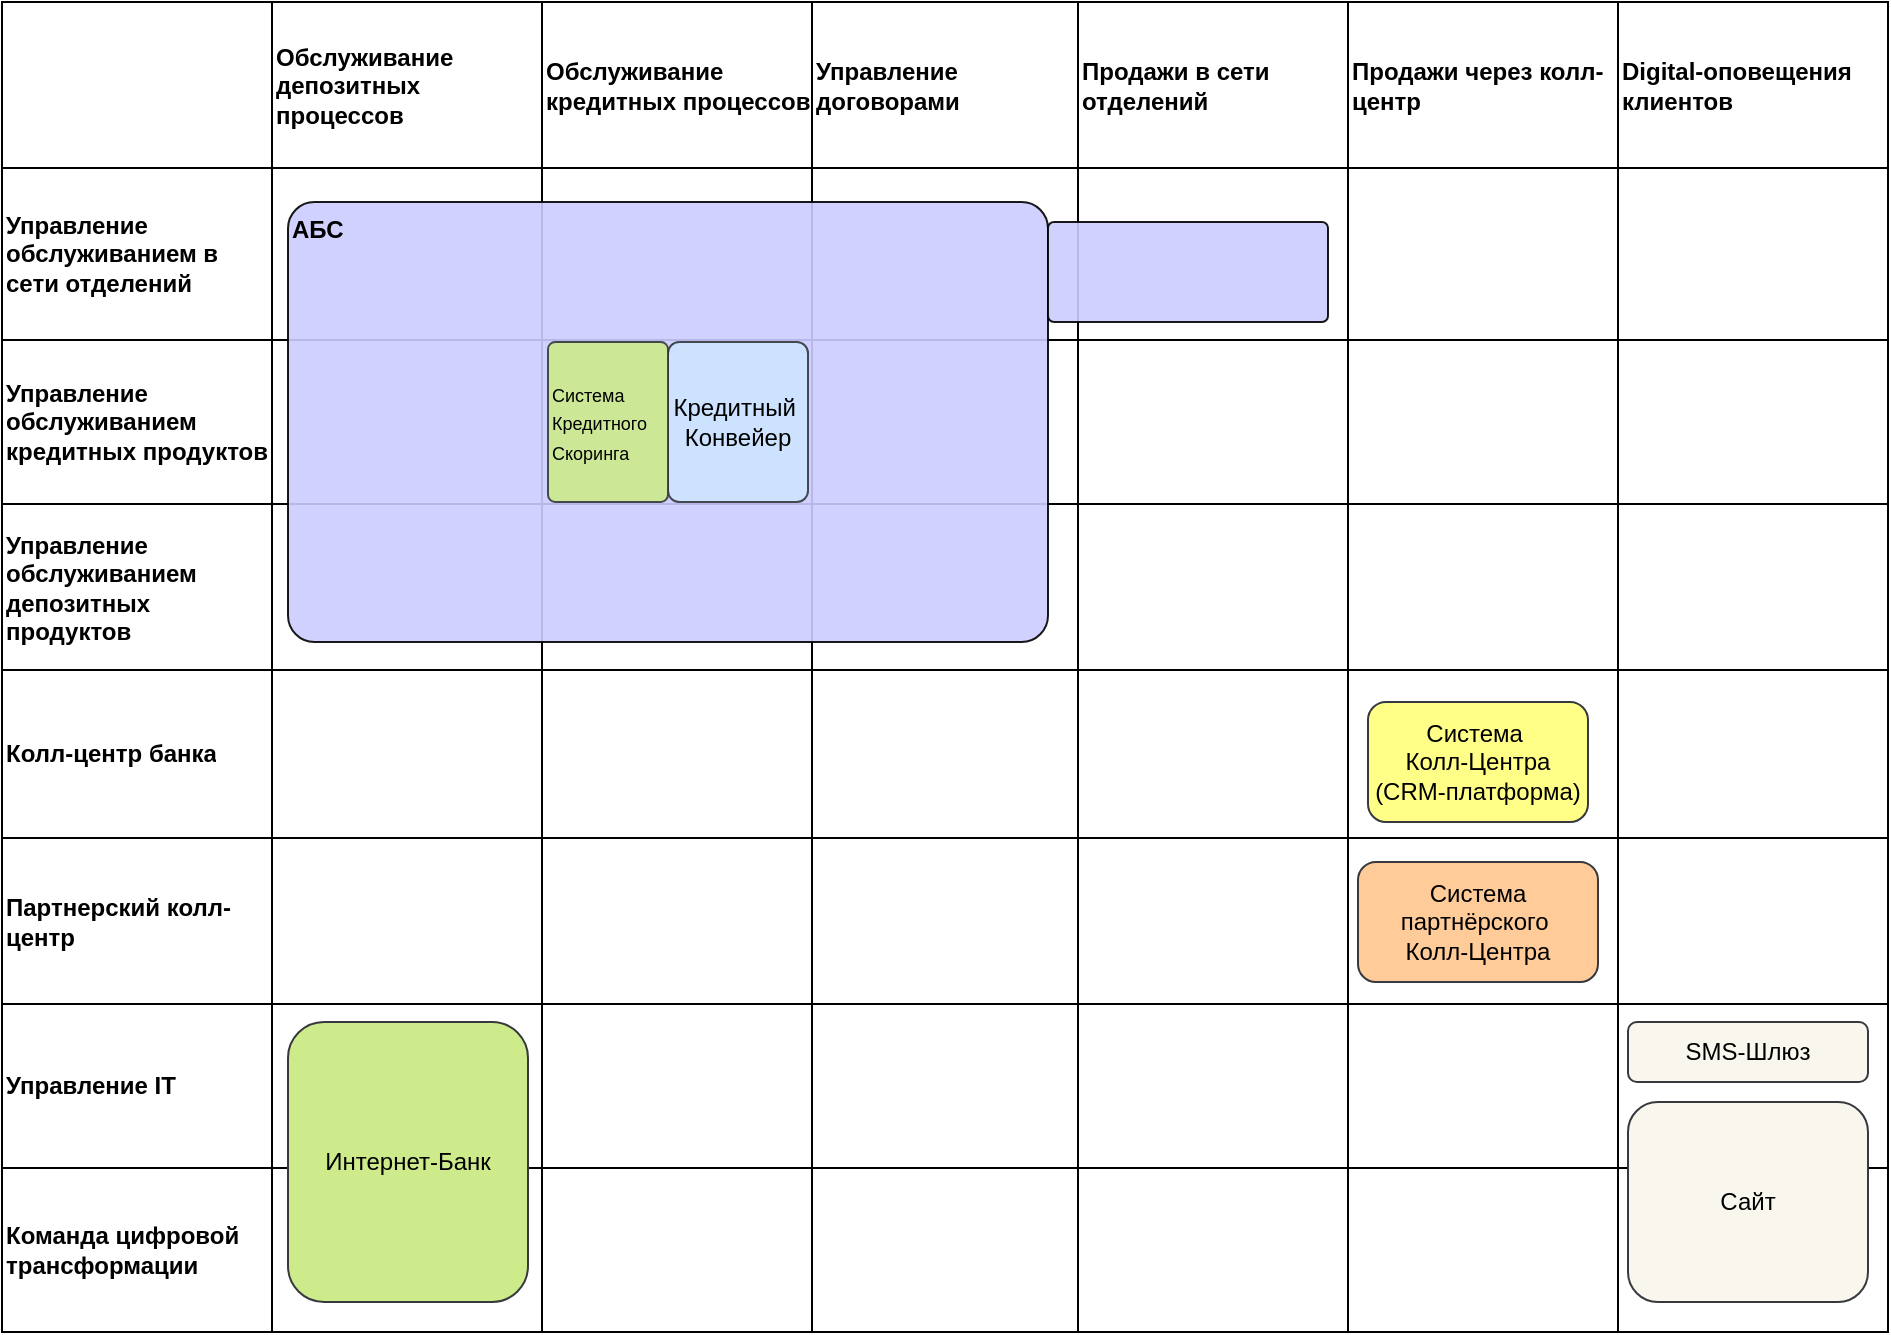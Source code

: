 <mxfile version="28.2.7" pages="4">
  <diagram name="Карта Ландшафта" id="a1n8Z5nJJei4RYB4BzO0">
    <mxGraphModel dx="1360" dy="1633" grid="1" gridSize="10" guides="1" tooltips="1" connect="1" arrows="1" fold="1" page="0" pageScale="1" pageWidth="827" pageHeight="1169" math="0" shadow="0">
      <root>
        <mxCell id="0" />
        <mxCell id="1" parent="0" />
        <mxCell id="JJGibH_L2kxskkHn2a-1-1" value="" style="shape=table;startSize=0;container=1;collapsible=0;childLayout=tableLayout;" parent="1" vertex="1">
          <mxGeometry x="177" y="-700" width="943" height="665" as="geometry" />
        </mxCell>
        <mxCell id="JJGibH_L2kxskkHn2a-1-2" value="" style="shape=tableRow;horizontal=0;startSize=0;swimlaneHead=0;swimlaneBody=0;strokeColor=inherit;top=0;left=0;bottom=0;right=0;collapsible=0;dropTarget=0;fillColor=none;points=[[0,0.5],[1,0.5]];portConstraint=eastwest;" parent="JJGibH_L2kxskkHn2a-1-1" vertex="1">
          <mxGeometry width="943" height="83" as="geometry" />
        </mxCell>
        <mxCell id="JJGibH_L2kxskkHn2a-1-3" value="" style="shape=partialRectangle;html=1;whiteSpace=wrap;connectable=0;strokeColor=inherit;overflow=hidden;fillColor=none;top=0;left=0;bottom=0;right=0;pointerEvents=1;" parent="JJGibH_L2kxskkHn2a-1-2" vertex="1">
          <mxGeometry width="135" height="83" as="geometry">
            <mxRectangle width="135" height="83" as="alternateBounds" />
          </mxGeometry>
        </mxCell>
        <mxCell id="JJGibH_L2kxskkHn2a-1-4" value="Обслуживание депозитных процессов" style="shape=partialRectangle;html=1;whiteSpace=wrap;connectable=0;strokeColor=inherit;overflow=hidden;fillColor=none;top=0;left=0;bottom=0;right=0;pointerEvents=1;align=left;fontStyle=1;fillStyle=solid;strokeWidth=1;perimeterSpacing=4;" parent="JJGibH_L2kxskkHn2a-1-2" vertex="1">
          <mxGeometry x="135" width="135" height="83" as="geometry">
            <mxRectangle width="135" height="83" as="alternateBounds" />
          </mxGeometry>
        </mxCell>
        <mxCell id="JJGibH_L2kxskkHn2a-1-5" value="Обслуживание кредитных процессов" style="shape=partialRectangle;html=1;whiteSpace=wrap;connectable=0;strokeColor=inherit;overflow=hidden;fillColor=none;top=0;left=0;bottom=0;right=0;pointerEvents=1;align=left;fontStyle=1;fillStyle=solid;strokeWidth=1;perimeterSpacing=4;" parent="JJGibH_L2kxskkHn2a-1-2" vertex="1">
          <mxGeometry x="270" width="135" height="83" as="geometry">
            <mxRectangle width="135" height="83" as="alternateBounds" />
          </mxGeometry>
        </mxCell>
        <mxCell id="JJGibH_L2kxskkHn2a-1-6" value="Управление договорами" style="shape=partialRectangle;html=1;whiteSpace=wrap;connectable=0;strokeColor=inherit;overflow=hidden;fillColor=none;top=0;left=0;bottom=0;right=0;pointerEvents=1;align=left;fontStyle=1;fillStyle=solid;strokeWidth=1;perimeterSpacing=4;" parent="JJGibH_L2kxskkHn2a-1-2" vertex="1">
          <mxGeometry x="405" width="133" height="83" as="geometry">
            <mxRectangle width="133" height="83" as="alternateBounds" />
          </mxGeometry>
        </mxCell>
        <mxCell id="JJGibH_L2kxskkHn2a-1-7" value="Продажи в сети отделений" style="shape=partialRectangle;html=1;whiteSpace=wrap;connectable=0;strokeColor=inherit;overflow=hidden;fillColor=none;top=0;left=0;bottom=0;right=0;pointerEvents=1;align=left;fontStyle=1;fillStyle=solid;strokeWidth=1;perimeterSpacing=4;" parent="JJGibH_L2kxskkHn2a-1-2" vertex="1">
          <mxGeometry x="538" width="135" height="83" as="geometry">
            <mxRectangle width="135" height="83" as="alternateBounds" />
          </mxGeometry>
        </mxCell>
        <mxCell id="JJGibH_L2kxskkHn2a-1-8" value="Продажи через колл-центр" style="shape=partialRectangle;html=1;whiteSpace=wrap;connectable=0;strokeColor=inherit;overflow=hidden;fillColor=none;top=0;left=0;bottom=0;right=0;pointerEvents=1;align=left;fontStyle=1;fillStyle=solid;strokeWidth=1;perimeterSpacing=4;" parent="JJGibH_L2kxskkHn2a-1-2" vertex="1">
          <mxGeometry x="673" width="135" height="83" as="geometry">
            <mxRectangle width="135" height="83" as="alternateBounds" />
          </mxGeometry>
        </mxCell>
        <mxCell id="JJGibH_L2kxskkHn2a-1-9" value="Digital-оповещения клиентов" style="shape=partialRectangle;html=1;whiteSpace=wrap;connectable=0;strokeColor=inherit;overflow=hidden;fillColor=none;top=0;left=0;bottom=0;right=0;pointerEvents=1;align=left;fontStyle=1;fillStyle=solid;strokeWidth=1;perimeterSpacing=4;" parent="JJGibH_L2kxskkHn2a-1-2" vertex="1">
          <mxGeometry x="808" width="135" height="83" as="geometry">
            <mxRectangle width="135" height="83" as="alternateBounds" />
          </mxGeometry>
        </mxCell>
        <mxCell id="JJGibH_L2kxskkHn2a-1-10" value="" style="shape=tableRow;horizontal=0;startSize=0;swimlaneHead=0;swimlaneBody=0;strokeColor=inherit;top=0;left=0;bottom=0;right=0;collapsible=0;dropTarget=0;fillColor=none;points=[[0,0.5],[1,0.5]];portConstraint=eastwest;" parent="JJGibH_L2kxskkHn2a-1-1" vertex="1">
          <mxGeometry y="83" width="943" height="86" as="geometry" />
        </mxCell>
        <mxCell id="JJGibH_L2kxskkHn2a-1-11" value="Управление обслуживанием в сети отделений&amp;nbsp;" style="shape=partialRectangle;html=1;whiteSpace=wrap;connectable=0;strokeColor=inherit;overflow=hidden;fillColor=none;top=0;left=0;bottom=0;right=0;pointerEvents=1;align=left;fontStyle=1" parent="JJGibH_L2kxskkHn2a-1-10" vertex="1">
          <mxGeometry width="135" height="86" as="geometry">
            <mxRectangle width="135" height="86" as="alternateBounds" />
          </mxGeometry>
        </mxCell>
        <mxCell id="JJGibH_L2kxskkHn2a-1-12" value="" style="shape=partialRectangle;html=1;whiteSpace=wrap;connectable=0;strokeColor=inherit;overflow=hidden;fillColor=none;top=0;left=0;bottom=0;right=0;pointerEvents=1;" parent="JJGibH_L2kxskkHn2a-1-10" vertex="1">
          <mxGeometry x="135" width="135" height="86" as="geometry">
            <mxRectangle width="135" height="86" as="alternateBounds" />
          </mxGeometry>
        </mxCell>
        <mxCell id="JJGibH_L2kxskkHn2a-1-13" value="" style="shape=partialRectangle;html=1;whiteSpace=wrap;connectable=0;strokeColor=inherit;overflow=hidden;fillColor=none;top=0;left=0;bottom=0;right=0;pointerEvents=1;" parent="JJGibH_L2kxskkHn2a-1-10" vertex="1">
          <mxGeometry x="270" width="135" height="86" as="geometry">
            <mxRectangle width="135" height="86" as="alternateBounds" />
          </mxGeometry>
        </mxCell>
        <mxCell id="JJGibH_L2kxskkHn2a-1-14" value="" style="shape=partialRectangle;html=1;whiteSpace=wrap;connectable=0;strokeColor=inherit;overflow=hidden;fillColor=none;top=0;left=0;bottom=0;right=0;pointerEvents=1;" parent="JJGibH_L2kxskkHn2a-1-10" vertex="1">
          <mxGeometry x="405" width="133" height="86" as="geometry">
            <mxRectangle width="133" height="86" as="alternateBounds" />
          </mxGeometry>
        </mxCell>
        <mxCell id="JJGibH_L2kxskkHn2a-1-15" value="" style="shape=partialRectangle;html=1;whiteSpace=wrap;connectable=0;strokeColor=inherit;overflow=hidden;fillColor=none;top=0;left=0;bottom=0;right=0;pointerEvents=1;" parent="JJGibH_L2kxskkHn2a-1-10" vertex="1">
          <mxGeometry x="538" width="135" height="86" as="geometry">
            <mxRectangle width="135" height="86" as="alternateBounds" />
          </mxGeometry>
        </mxCell>
        <mxCell id="JJGibH_L2kxskkHn2a-1-16" value="" style="shape=partialRectangle;html=1;whiteSpace=wrap;connectable=0;strokeColor=inherit;overflow=hidden;fillColor=none;top=0;left=0;bottom=0;right=0;pointerEvents=1;" parent="JJGibH_L2kxskkHn2a-1-10" vertex="1">
          <mxGeometry x="673" width="135" height="86" as="geometry">
            <mxRectangle width="135" height="86" as="alternateBounds" />
          </mxGeometry>
        </mxCell>
        <mxCell id="JJGibH_L2kxskkHn2a-1-17" value="" style="shape=partialRectangle;html=1;whiteSpace=wrap;connectable=0;strokeColor=inherit;overflow=hidden;fillColor=none;top=0;left=0;bottom=0;right=0;pointerEvents=1;" parent="JJGibH_L2kxskkHn2a-1-10" vertex="1">
          <mxGeometry x="808" width="135" height="86" as="geometry">
            <mxRectangle width="135" height="86" as="alternateBounds" />
          </mxGeometry>
        </mxCell>
        <mxCell id="JJGibH_L2kxskkHn2a-1-18" value="" style="shape=tableRow;horizontal=0;startSize=0;swimlaneHead=0;swimlaneBody=0;strokeColor=inherit;top=0;left=0;bottom=0;right=0;collapsible=0;dropTarget=0;fillColor=none;points=[[0,0.5],[1,0.5]];portConstraint=eastwest;" parent="JJGibH_L2kxskkHn2a-1-1" vertex="1">
          <mxGeometry y="169" width="943" height="82" as="geometry" />
        </mxCell>
        <mxCell id="JJGibH_L2kxskkHn2a-1-19" value="Управление обслуживанием кредитных продуктов" style="shape=partialRectangle;html=1;whiteSpace=wrap;connectable=0;strokeColor=inherit;overflow=hidden;fillColor=none;top=0;left=0;bottom=0;right=0;pointerEvents=1;align=left;fontStyle=1" parent="JJGibH_L2kxskkHn2a-1-18" vertex="1">
          <mxGeometry width="135" height="82" as="geometry">
            <mxRectangle width="135" height="82" as="alternateBounds" />
          </mxGeometry>
        </mxCell>
        <mxCell id="JJGibH_L2kxskkHn2a-1-20" value="" style="shape=partialRectangle;html=1;whiteSpace=wrap;connectable=0;strokeColor=inherit;overflow=hidden;fillColor=none;top=0;left=0;bottom=0;right=0;pointerEvents=1;" parent="JJGibH_L2kxskkHn2a-1-18" vertex="1">
          <mxGeometry x="135" width="135" height="82" as="geometry">
            <mxRectangle width="135" height="82" as="alternateBounds" />
          </mxGeometry>
        </mxCell>
        <mxCell id="JJGibH_L2kxskkHn2a-1-21" value="" style="shape=partialRectangle;html=1;whiteSpace=wrap;connectable=0;strokeColor=inherit;overflow=hidden;fillColor=none;top=0;left=0;bottom=0;right=0;pointerEvents=1;" parent="JJGibH_L2kxskkHn2a-1-18" vertex="1">
          <mxGeometry x="270" width="135" height="82" as="geometry">
            <mxRectangle width="135" height="82" as="alternateBounds" />
          </mxGeometry>
        </mxCell>
        <mxCell id="JJGibH_L2kxskkHn2a-1-22" value="" style="shape=partialRectangle;html=1;whiteSpace=wrap;connectable=0;strokeColor=inherit;overflow=hidden;fillColor=none;top=0;left=0;bottom=0;right=0;pointerEvents=1;" parent="JJGibH_L2kxskkHn2a-1-18" vertex="1">
          <mxGeometry x="405" width="133" height="82" as="geometry">
            <mxRectangle width="133" height="82" as="alternateBounds" />
          </mxGeometry>
        </mxCell>
        <mxCell id="JJGibH_L2kxskkHn2a-1-23" value="" style="shape=partialRectangle;html=1;whiteSpace=wrap;connectable=0;strokeColor=inherit;overflow=hidden;fillColor=none;top=0;left=0;bottom=0;right=0;pointerEvents=1;" parent="JJGibH_L2kxskkHn2a-1-18" vertex="1">
          <mxGeometry x="538" width="135" height="82" as="geometry">
            <mxRectangle width="135" height="82" as="alternateBounds" />
          </mxGeometry>
        </mxCell>
        <mxCell id="JJGibH_L2kxskkHn2a-1-24" value="" style="shape=partialRectangle;html=1;whiteSpace=wrap;connectable=0;strokeColor=inherit;overflow=hidden;fillColor=none;top=0;left=0;bottom=0;right=0;pointerEvents=1;" parent="JJGibH_L2kxskkHn2a-1-18" vertex="1">
          <mxGeometry x="673" width="135" height="82" as="geometry">
            <mxRectangle width="135" height="82" as="alternateBounds" />
          </mxGeometry>
        </mxCell>
        <mxCell id="JJGibH_L2kxskkHn2a-1-25" value="" style="shape=partialRectangle;html=1;whiteSpace=wrap;connectable=0;strokeColor=inherit;overflow=hidden;fillColor=none;top=0;left=0;bottom=0;right=0;pointerEvents=1;" parent="JJGibH_L2kxskkHn2a-1-18" vertex="1">
          <mxGeometry x="808" width="135" height="82" as="geometry">
            <mxRectangle width="135" height="82" as="alternateBounds" />
          </mxGeometry>
        </mxCell>
        <mxCell id="JJGibH_L2kxskkHn2a-1-26" value="" style="shape=tableRow;horizontal=0;startSize=0;swimlaneHead=0;swimlaneBody=0;strokeColor=inherit;top=0;left=0;bottom=0;right=0;collapsible=0;dropTarget=0;fillColor=none;points=[[0,0.5],[1,0.5]];portConstraint=eastwest;" parent="JJGibH_L2kxskkHn2a-1-1" vertex="1">
          <mxGeometry y="251" width="943" height="83" as="geometry" />
        </mxCell>
        <mxCell id="JJGibH_L2kxskkHn2a-1-27" value="Управление обслуживанием депозитных продуктов" style="shape=partialRectangle;html=1;whiteSpace=wrap;connectable=0;strokeColor=inherit;overflow=hidden;fillColor=none;top=0;left=0;bottom=0;right=0;pointerEvents=1;align=left;fontStyle=1" parent="JJGibH_L2kxskkHn2a-1-26" vertex="1">
          <mxGeometry width="135" height="83" as="geometry">
            <mxRectangle width="135" height="83" as="alternateBounds" />
          </mxGeometry>
        </mxCell>
        <mxCell id="JJGibH_L2kxskkHn2a-1-28" value="" style="shape=partialRectangle;html=1;whiteSpace=wrap;connectable=0;strokeColor=inherit;overflow=hidden;fillColor=none;top=0;left=0;bottom=0;right=0;pointerEvents=1;" parent="JJGibH_L2kxskkHn2a-1-26" vertex="1">
          <mxGeometry x="135" width="135" height="83" as="geometry">
            <mxRectangle width="135" height="83" as="alternateBounds" />
          </mxGeometry>
        </mxCell>
        <mxCell id="JJGibH_L2kxskkHn2a-1-29" value="" style="shape=partialRectangle;html=1;whiteSpace=wrap;connectable=0;strokeColor=inherit;overflow=hidden;fillColor=none;top=0;left=0;bottom=0;right=0;pointerEvents=1;" parent="JJGibH_L2kxskkHn2a-1-26" vertex="1">
          <mxGeometry x="270" width="135" height="83" as="geometry">
            <mxRectangle width="135" height="83" as="alternateBounds" />
          </mxGeometry>
        </mxCell>
        <mxCell id="JJGibH_L2kxskkHn2a-1-30" value="" style="shape=partialRectangle;html=1;whiteSpace=wrap;connectable=0;strokeColor=inherit;overflow=hidden;fillColor=none;top=0;left=0;bottom=0;right=0;pointerEvents=1;" parent="JJGibH_L2kxskkHn2a-1-26" vertex="1">
          <mxGeometry x="405" width="133" height="83" as="geometry">
            <mxRectangle width="133" height="83" as="alternateBounds" />
          </mxGeometry>
        </mxCell>
        <mxCell id="JJGibH_L2kxskkHn2a-1-31" value="" style="shape=partialRectangle;html=1;whiteSpace=wrap;connectable=0;strokeColor=inherit;overflow=hidden;fillColor=none;top=0;left=0;bottom=0;right=0;pointerEvents=1;" parent="JJGibH_L2kxskkHn2a-1-26" vertex="1">
          <mxGeometry x="538" width="135" height="83" as="geometry">
            <mxRectangle width="135" height="83" as="alternateBounds" />
          </mxGeometry>
        </mxCell>
        <mxCell id="JJGibH_L2kxskkHn2a-1-32" value="" style="shape=partialRectangle;html=1;whiteSpace=wrap;connectable=0;strokeColor=inherit;overflow=hidden;fillColor=none;top=0;left=0;bottom=0;right=0;pointerEvents=1;" parent="JJGibH_L2kxskkHn2a-1-26" vertex="1">
          <mxGeometry x="673" width="135" height="83" as="geometry">
            <mxRectangle width="135" height="83" as="alternateBounds" />
          </mxGeometry>
        </mxCell>
        <mxCell id="JJGibH_L2kxskkHn2a-1-33" value="" style="shape=partialRectangle;html=1;whiteSpace=wrap;connectable=0;strokeColor=inherit;overflow=hidden;fillColor=none;top=0;left=0;bottom=0;right=0;pointerEvents=1;" parent="JJGibH_L2kxskkHn2a-1-26" vertex="1">
          <mxGeometry x="808" width="135" height="83" as="geometry">
            <mxRectangle width="135" height="83" as="alternateBounds" />
          </mxGeometry>
        </mxCell>
        <mxCell id="JJGibH_L2kxskkHn2a-1-34" value="" style="shape=tableRow;horizontal=0;startSize=0;swimlaneHead=0;swimlaneBody=0;strokeColor=inherit;top=0;left=0;bottom=0;right=0;collapsible=0;dropTarget=0;fillColor=none;points=[[0,0.5],[1,0.5]];portConstraint=eastwest;" parent="JJGibH_L2kxskkHn2a-1-1" vertex="1">
          <mxGeometry y="334" width="943" height="84" as="geometry" />
        </mxCell>
        <mxCell id="JJGibH_L2kxskkHn2a-1-35" value="Колл-центр банка" style="shape=partialRectangle;html=1;whiteSpace=wrap;connectable=0;strokeColor=inherit;overflow=hidden;fillColor=none;top=0;left=0;bottom=0;right=0;pointerEvents=1;align=left;fontStyle=1" parent="JJGibH_L2kxskkHn2a-1-34" vertex="1">
          <mxGeometry width="135" height="84" as="geometry">
            <mxRectangle width="135" height="84" as="alternateBounds" />
          </mxGeometry>
        </mxCell>
        <mxCell id="JJGibH_L2kxskkHn2a-1-36" value="" style="shape=partialRectangle;html=1;whiteSpace=wrap;connectable=0;strokeColor=inherit;overflow=hidden;fillColor=none;top=0;left=0;bottom=0;right=0;pointerEvents=1;" parent="JJGibH_L2kxskkHn2a-1-34" vertex="1">
          <mxGeometry x="135" width="135" height="84" as="geometry">
            <mxRectangle width="135" height="84" as="alternateBounds" />
          </mxGeometry>
        </mxCell>
        <mxCell id="JJGibH_L2kxskkHn2a-1-37" value="" style="shape=partialRectangle;html=1;whiteSpace=wrap;connectable=0;strokeColor=inherit;overflow=hidden;fillColor=none;top=0;left=0;bottom=0;right=0;pointerEvents=1;" parent="JJGibH_L2kxskkHn2a-1-34" vertex="1">
          <mxGeometry x="270" width="135" height="84" as="geometry">
            <mxRectangle width="135" height="84" as="alternateBounds" />
          </mxGeometry>
        </mxCell>
        <mxCell id="JJGibH_L2kxskkHn2a-1-38" value="" style="shape=partialRectangle;html=1;whiteSpace=wrap;connectable=0;strokeColor=inherit;overflow=hidden;fillColor=none;top=0;left=0;bottom=0;right=0;pointerEvents=1;" parent="JJGibH_L2kxskkHn2a-1-34" vertex="1">
          <mxGeometry x="405" width="133" height="84" as="geometry">
            <mxRectangle width="133" height="84" as="alternateBounds" />
          </mxGeometry>
        </mxCell>
        <mxCell id="JJGibH_L2kxskkHn2a-1-39" value="" style="shape=partialRectangle;html=1;whiteSpace=wrap;connectable=0;strokeColor=inherit;overflow=hidden;fillColor=none;top=0;left=0;bottom=0;right=0;pointerEvents=1;" parent="JJGibH_L2kxskkHn2a-1-34" vertex="1">
          <mxGeometry x="538" width="135" height="84" as="geometry">
            <mxRectangle width="135" height="84" as="alternateBounds" />
          </mxGeometry>
        </mxCell>
        <mxCell id="JJGibH_L2kxskkHn2a-1-40" value="" style="shape=partialRectangle;html=1;whiteSpace=wrap;connectable=0;strokeColor=inherit;overflow=hidden;fillColor=none;top=0;left=0;bottom=0;right=0;pointerEvents=1;" parent="JJGibH_L2kxskkHn2a-1-34" vertex="1">
          <mxGeometry x="673" width="135" height="84" as="geometry">
            <mxRectangle width="135" height="84" as="alternateBounds" />
          </mxGeometry>
        </mxCell>
        <mxCell id="JJGibH_L2kxskkHn2a-1-41" value="" style="shape=partialRectangle;html=1;whiteSpace=wrap;connectable=0;strokeColor=inherit;overflow=hidden;fillColor=none;top=0;left=0;bottom=0;right=0;pointerEvents=1;" parent="JJGibH_L2kxskkHn2a-1-34" vertex="1">
          <mxGeometry x="808" width="135" height="84" as="geometry">
            <mxRectangle width="135" height="84" as="alternateBounds" />
          </mxGeometry>
        </mxCell>
        <mxCell id="JJGibH_L2kxskkHn2a-1-42" value="" style="shape=tableRow;horizontal=0;startSize=0;swimlaneHead=0;swimlaneBody=0;strokeColor=inherit;top=0;left=0;bottom=0;right=0;collapsible=0;dropTarget=0;fillColor=none;points=[[0,0.5],[1,0.5]];portConstraint=eastwest;" parent="JJGibH_L2kxskkHn2a-1-1" vertex="1">
          <mxGeometry y="418" width="943" height="83" as="geometry" />
        </mxCell>
        <mxCell id="JJGibH_L2kxskkHn2a-1-43" value="Партнерский колл-центр" style="shape=partialRectangle;html=1;whiteSpace=wrap;connectable=0;strokeColor=inherit;overflow=hidden;fillColor=none;top=0;left=0;bottom=0;right=0;pointerEvents=1;align=left;fontStyle=1" parent="JJGibH_L2kxskkHn2a-1-42" vertex="1">
          <mxGeometry width="135" height="83" as="geometry">
            <mxRectangle width="135" height="83" as="alternateBounds" />
          </mxGeometry>
        </mxCell>
        <mxCell id="JJGibH_L2kxskkHn2a-1-44" value="" style="shape=partialRectangle;html=1;whiteSpace=wrap;connectable=0;strokeColor=inherit;overflow=hidden;fillColor=none;top=0;left=0;bottom=0;right=0;pointerEvents=1;" parent="JJGibH_L2kxskkHn2a-1-42" vertex="1">
          <mxGeometry x="135" width="135" height="83" as="geometry">
            <mxRectangle width="135" height="83" as="alternateBounds" />
          </mxGeometry>
        </mxCell>
        <mxCell id="JJGibH_L2kxskkHn2a-1-45" value="" style="shape=partialRectangle;html=1;whiteSpace=wrap;connectable=0;strokeColor=inherit;overflow=hidden;fillColor=none;top=0;left=0;bottom=0;right=0;pointerEvents=1;" parent="JJGibH_L2kxskkHn2a-1-42" vertex="1">
          <mxGeometry x="270" width="135" height="83" as="geometry">
            <mxRectangle width="135" height="83" as="alternateBounds" />
          </mxGeometry>
        </mxCell>
        <mxCell id="JJGibH_L2kxskkHn2a-1-46" value="" style="shape=partialRectangle;html=1;whiteSpace=wrap;connectable=0;strokeColor=inherit;overflow=hidden;fillColor=none;top=0;left=0;bottom=0;right=0;pointerEvents=1;" parent="JJGibH_L2kxskkHn2a-1-42" vertex="1">
          <mxGeometry x="405" width="133" height="83" as="geometry">
            <mxRectangle width="133" height="83" as="alternateBounds" />
          </mxGeometry>
        </mxCell>
        <mxCell id="JJGibH_L2kxskkHn2a-1-47" value="" style="shape=partialRectangle;html=1;whiteSpace=wrap;connectable=0;strokeColor=inherit;overflow=hidden;fillColor=none;top=0;left=0;bottom=0;right=0;pointerEvents=1;" parent="JJGibH_L2kxskkHn2a-1-42" vertex="1">
          <mxGeometry x="538" width="135" height="83" as="geometry">
            <mxRectangle width="135" height="83" as="alternateBounds" />
          </mxGeometry>
        </mxCell>
        <mxCell id="JJGibH_L2kxskkHn2a-1-48" value="" style="shape=partialRectangle;html=1;whiteSpace=wrap;connectable=0;strokeColor=inherit;overflow=hidden;fillColor=none;top=0;left=0;bottom=0;right=0;pointerEvents=1;" parent="JJGibH_L2kxskkHn2a-1-42" vertex="1">
          <mxGeometry x="673" width="135" height="83" as="geometry">
            <mxRectangle width="135" height="83" as="alternateBounds" />
          </mxGeometry>
        </mxCell>
        <mxCell id="JJGibH_L2kxskkHn2a-1-49" value="" style="shape=partialRectangle;html=1;whiteSpace=wrap;connectable=0;strokeColor=inherit;overflow=hidden;fillColor=none;top=0;left=0;bottom=0;right=0;pointerEvents=1;" parent="JJGibH_L2kxskkHn2a-1-42" vertex="1">
          <mxGeometry x="808" width="135" height="83" as="geometry">
            <mxRectangle width="135" height="83" as="alternateBounds" />
          </mxGeometry>
        </mxCell>
        <mxCell id="JJGibH_L2kxskkHn2a-1-50" value="" style="shape=tableRow;horizontal=0;startSize=0;swimlaneHead=0;swimlaneBody=0;strokeColor=inherit;top=0;left=0;bottom=0;right=0;collapsible=0;dropTarget=0;fillColor=none;points=[[0,0.5],[1,0.5]];portConstraint=eastwest;" parent="JJGibH_L2kxskkHn2a-1-1" vertex="1">
          <mxGeometry y="501" width="943" height="82" as="geometry" />
        </mxCell>
        <mxCell id="JJGibH_L2kxskkHn2a-1-51" value="Управление IT" style="shape=partialRectangle;html=1;whiteSpace=wrap;connectable=0;strokeColor=inherit;overflow=hidden;fillColor=none;top=0;left=0;bottom=0;right=0;pointerEvents=1;fontStyle=1;align=left;" parent="JJGibH_L2kxskkHn2a-1-50" vertex="1">
          <mxGeometry width="135" height="82" as="geometry">
            <mxRectangle width="135" height="82" as="alternateBounds" />
          </mxGeometry>
        </mxCell>
        <mxCell id="JJGibH_L2kxskkHn2a-1-52" value="" style="shape=partialRectangle;html=1;whiteSpace=wrap;connectable=0;strokeColor=inherit;overflow=hidden;fillColor=none;top=0;left=0;bottom=0;right=0;pointerEvents=1;" parent="JJGibH_L2kxskkHn2a-1-50" vertex="1">
          <mxGeometry x="135" width="135" height="82" as="geometry">
            <mxRectangle width="135" height="82" as="alternateBounds" />
          </mxGeometry>
        </mxCell>
        <mxCell id="JJGibH_L2kxskkHn2a-1-53" value="" style="shape=partialRectangle;html=1;whiteSpace=wrap;connectable=0;strokeColor=inherit;overflow=hidden;fillColor=none;top=0;left=0;bottom=0;right=0;pointerEvents=1;" parent="JJGibH_L2kxskkHn2a-1-50" vertex="1">
          <mxGeometry x="270" width="135" height="82" as="geometry">
            <mxRectangle width="135" height="82" as="alternateBounds" />
          </mxGeometry>
        </mxCell>
        <mxCell id="JJGibH_L2kxskkHn2a-1-54" value="" style="shape=partialRectangle;html=1;whiteSpace=wrap;connectable=0;strokeColor=inherit;overflow=hidden;fillColor=none;top=0;left=0;bottom=0;right=0;pointerEvents=1;" parent="JJGibH_L2kxskkHn2a-1-50" vertex="1">
          <mxGeometry x="405" width="133" height="82" as="geometry">
            <mxRectangle width="133" height="82" as="alternateBounds" />
          </mxGeometry>
        </mxCell>
        <mxCell id="JJGibH_L2kxskkHn2a-1-55" value="" style="shape=partialRectangle;html=1;whiteSpace=wrap;connectable=0;strokeColor=inherit;overflow=hidden;fillColor=none;top=0;left=0;bottom=0;right=0;pointerEvents=1;" parent="JJGibH_L2kxskkHn2a-1-50" vertex="1">
          <mxGeometry x="538" width="135" height="82" as="geometry">
            <mxRectangle width="135" height="82" as="alternateBounds" />
          </mxGeometry>
        </mxCell>
        <mxCell id="JJGibH_L2kxskkHn2a-1-56" value="" style="shape=partialRectangle;html=1;whiteSpace=wrap;connectable=0;strokeColor=inherit;overflow=hidden;fillColor=none;top=0;left=0;bottom=0;right=0;pointerEvents=1;" parent="JJGibH_L2kxskkHn2a-1-50" vertex="1">
          <mxGeometry x="673" width="135" height="82" as="geometry">
            <mxRectangle width="135" height="82" as="alternateBounds" />
          </mxGeometry>
        </mxCell>
        <mxCell id="JJGibH_L2kxskkHn2a-1-57" value="" style="shape=partialRectangle;html=1;whiteSpace=wrap;connectable=0;strokeColor=inherit;overflow=hidden;fillColor=none;top=0;left=0;bottom=0;right=0;pointerEvents=1;" parent="JJGibH_L2kxskkHn2a-1-50" vertex="1">
          <mxGeometry x="808" width="135" height="82" as="geometry">
            <mxRectangle width="135" height="82" as="alternateBounds" />
          </mxGeometry>
        </mxCell>
        <mxCell id="c5nZYPoJpIo834ihIroc-1" style="shape=tableRow;horizontal=0;startSize=0;swimlaneHead=0;swimlaneBody=0;strokeColor=inherit;top=0;left=0;bottom=0;right=0;collapsible=0;dropTarget=0;fillColor=none;points=[[0,0.5],[1,0.5]];portConstraint=eastwest;" vertex="1" parent="JJGibH_L2kxskkHn2a-1-1">
          <mxGeometry y="583" width="943" height="82" as="geometry" />
        </mxCell>
        <mxCell id="c5nZYPoJpIo834ihIroc-2" value="Команда цифровой трансформации" style="shape=partialRectangle;html=1;whiteSpace=wrap;connectable=0;strokeColor=inherit;overflow=hidden;fillColor=none;top=0;left=0;bottom=0;right=0;pointerEvents=1;fontStyle=1;align=left;" vertex="1" parent="c5nZYPoJpIo834ihIroc-1">
          <mxGeometry width="135" height="82" as="geometry">
            <mxRectangle width="135" height="82" as="alternateBounds" />
          </mxGeometry>
        </mxCell>
        <mxCell id="c5nZYPoJpIo834ihIroc-3" style="shape=partialRectangle;html=1;whiteSpace=wrap;connectable=0;strokeColor=inherit;overflow=hidden;fillColor=none;top=0;left=0;bottom=0;right=0;pointerEvents=1;" vertex="1" parent="c5nZYPoJpIo834ihIroc-1">
          <mxGeometry x="135" width="135" height="82" as="geometry">
            <mxRectangle width="135" height="82" as="alternateBounds" />
          </mxGeometry>
        </mxCell>
        <mxCell id="c5nZYPoJpIo834ihIroc-4" style="shape=partialRectangle;html=1;whiteSpace=wrap;connectable=0;strokeColor=inherit;overflow=hidden;fillColor=none;top=0;left=0;bottom=0;right=0;pointerEvents=1;" vertex="1" parent="c5nZYPoJpIo834ihIroc-1">
          <mxGeometry x="270" width="135" height="82" as="geometry">
            <mxRectangle width="135" height="82" as="alternateBounds" />
          </mxGeometry>
        </mxCell>
        <mxCell id="c5nZYPoJpIo834ihIroc-5" style="shape=partialRectangle;html=1;whiteSpace=wrap;connectable=0;strokeColor=inherit;overflow=hidden;fillColor=none;top=0;left=0;bottom=0;right=0;pointerEvents=1;" vertex="1" parent="c5nZYPoJpIo834ihIroc-1">
          <mxGeometry x="405" width="133" height="82" as="geometry">
            <mxRectangle width="133" height="82" as="alternateBounds" />
          </mxGeometry>
        </mxCell>
        <mxCell id="c5nZYPoJpIo834ihIroc-6" style="shape=partialRectangle;html=1;whiteSpace=wrap;connectable=0;strokeColor=inherit;overflow=hidden;fillColor=none;top=0;left=0;bottom=0;right=0;pointerEvents=1;" vertex="1" parent="c5nZYPoJpIo834ihIroc-1">
          <mxGeometry x="538" width="135" height="82" as="geometry">
            <mxRectangle width="135" height="82" as="alternateBounds" />
          </mxGeometry>
        </mxCell>
        <mxCell id="c5nZYPoJpIo834ihIroc-7" style="shape=partialRectangle;html=1;whiteSpace=wrap;connectable=0;strokeColor=inherit;overflow=hidden;fillColor=none;top=0;left=0;bottom=0;right=0;pointerEvents=1;" vertex="1" parent="c5nZYPoJpIo834ihIroc-1">
          <mxGeometry x="673" width="135" height="82" as="geometry">
            <mxRectangle width="135" height="82" as="alternateBounds" />
          </mxGeometry>
        </mxCell>
        <mxCell id="c5nZYPoJpIo834ihIroc-8" style="shape=partialRectangle;html=1;whiteSpace=wrap;connectable=0;strokeColor=inherit;overflow=hidden;fillColor=none;top=0;left=0;bottom=0;right=0;pointerEvents=1;" vertex="1" parent="c5nZYPoJpIo834ihIroc-1">
          <mxGeometry x="808" width="135" height="82" as="geometry">
            <mxRectangle width="135" height="82" as="alternateBounds" />
          </mxGeometry>
        </mxCell>
        <mxCell id="TnK7bsoOY-1ZkTmlAMAq-17" value="&lt;div&gt;&lt;span style=&quot;background-color: transparent; color: light-dark(rgb(0, 0, 0), rgb(255, 255, 255));&quot;&gt;АБС&lt;/span&gt;&lt;/div&gt;" style="rounded=1;whiteSpace=wrap;html=1;fillColor=#CCCCFF;strokeColor=default;arcSize=6;align=left;verticalAlign=top;fontStyle=1;opacity=90;" parent="1" vertex="1">
          <mxGeometry x="320" y="-600" width="380" height="220" as="geometry" />
        </mxCell>
        <mxCell id="TnK7bsoOY-1ZkTmlAMAq-16" value="Интернет-Банк" style="rounded=1;whiteSpace=wrap;html=1;fillColor=#cdeb8b;strokeColor=#36393d;" parent="1" vertex="1">
          <mxGeometry x="320" y="-190" width="120" height="140" as="geometry" />
        </mxCell>
        <mxCell id="TnK7bsoOY-1ZkTmlAMAq-18" value="Система&amp;nbsp;&lt;div&gt;Колл-Центра&lt;/div&gt;&lt;div&gt;(CRM-платформа)&lt;/div&gt;" style="rounded=1;whiteSpace=wrap;html=1;fillColor=#ffff88;strokeColor=#36393d;" parent="1" vertex="1">
          <mxGeometry x="860" y="-350" width="110" height="60" as="geometry" />
        </mxCell>
        <mxCell id="TnK7bsoOY-1ZkTmlAMAq-19" value="Система партнёрского&amp;nbsp;&lt;div&gt;Колл-Центра&lt;/div&gt;" style="rounded=1;whiteSpace=wrap;html=1;fillColor=#ffcc99;strokeColor=#36393d;" parent="1" vertex="1">
          <mxGeometry x="855" y="-270" width="120" height="60" as="geometry" />
        </mxCell>
        <mxCell id="TnK7bsoOY-1ZkTmlAMAq-20" value="Сайт" style="rounded=1;whiteSpace=wrap;html=1;fillColor=#f9f7ed;strokeColor=#36393d;" parent="1" vertex="1">
          <mxGeometry x="990" y="-150" width="120" height="100" as="geometry" />
        </mxCell>
        <mxCell id="sXo0PPdfJT-B6OtaPZ35-1" value="Кредитный&amp;nbsp;&lt;div&gt;Конвейер&lt;/div&gt;" style="rounded=1;whiteSpace=wrap;html=1;fillColor=#cce5ff;strokeColor=#36393d;verticalAlign=middle;arcSize=8;opacity=90;" parent="1" vertex="1">
          <mxGeometry x="510" y="-530" width="70" height="80" as="geometry" />
        </mxCell>
        <mxCell id="sXo0PPdfJT-B6OtaPZ35-2" value="&lt;font style=&quot;font-size: 9px;&quot;&gt;Система&amp;nbsp;&lt;/font&gt;&lt;div&gt;&lt;span style=&quot;font-size: 9px; background-color: transparent; color: light-dark(rgb(0, 0, 0), rgb(255, 255, 255));&quot;&gt;Кредитного&amp;nbsp;&lt;/span&gt;&lt;div&gt;&lt;span style=&quot;font-size: 9px; background-color: transparent; color: light-dark(rgb(0, 0, 0), rgb(255, 255, 255));&quot;&gt;Скоринга&lt;/span&gt;&lt;/div&gt;&lt;/div&gt;" style="rounded=1;whiteSpace=wrap;html=1;fillColor=#cdeb8b;strokeColor=#36393d;align=left;verticalAlign=middle;arcSize=6;fontFamily=Helvetica;fontSize=12;opacity=90;" parent="1" vertex="1">
          <mxGeometry x="450" y="-530" width="60" height="80" as="geometry" />
        </mxCell>
        <mxCell id="JJGibH_L2kxskkHn2a-1-66" value="SMS-Шлюз" style="rounded=1;whiteSpace=wrap;html=1;fillColor=#f9f7ed;strokeColor=#36393d;" parent="1" vertex="1">
          <mxGeometry x="990" y="-190" width="120" height="30" as="geometry" />
        </mxCell>
        <mxCell id="z7-gHIuvW_9U59UasZLX-1" value="" style="rounded=1;whiteSpace=wrap;html=1;fillColor=#CCCCFF;strokeColor=default;arcSize=6;align=left;verticalAlign=top;fontStyle=1;opacity=90;glass=0;shadow=0;" parent="1" vertex="1">
          <mxGeometry x="700" y="-590" width="140" height="50" as="geometry" />
        </mxCell>
      </root>
    </mxGraphModel>
  </diagram>
  <diagram id="Ur85afss2YsHlaBboaQQ" name="Процесс депозита">
    <mxGraphModel dx="2630" dy="2152" grid="1" gridSize="10" guides="1" tooltips="1" connect="1" arrows="1" fold="1" page="1" pageScale="1" pageWidth="827" pageHeight="1169" math="0" shadow="0">
      <root>
        <mxCell id="0" />
        <mxCell id="1" parent="0" />
        <mxCell id="tBQm3VWDarHoUwVanacg-11" value="" style="edgeStyle=orthogonalEdgeStyle;rounded=0;orthogonalLoop=1;jettySize=auto;html=1;" parent="1" source="tBQm3VWDarHoUwVanacg-1" target="tBQm3VWDarHoUwVanacg-8" edge="1">
          <mxGeometry relative="1" as="geometry" />
        </mxCell>
        <mxCell id="oymGjMMJbXX4UIxGpSMe-8" value="" style="edgeStyle=orthogonalEdgeStyle;rounded=0;orthogonalLoop=1;jettySize=auto;html=1;endArrow=none;startFill=0;entryX=0;entryY=0.5;entryDx=0;entryDy=0;" edge="1" parent="1" source="tBQm3VWDarHoUwVanacg-1" target="tBQm3VWDarHoUwVanacg-2">
          <mxGeometry relative="1" as="geometry" />
        </mxCell>
        <mxCell id="tBQm3VWDarHoUwVanacg-1" value="Подать заявления в отделении" style="rounded=1;whiteSpace=wrap;html=1;fillColor=#cdeb8b;strokeColor=#36393d;" parent="1" vertex="1">
          <mxGeometry x="250" y="210" width="130" height="70" as="geometry" />
        </mxCell>
        <mxCell id="kcjHe6GxCYqUQqjvJU7t-18" style="edgeStyle=orthogonalEdgeStyle;rounded=0;orthogonalLoop=1;jettySize=auto;html=1;exitX=0;exitY=0.5;exitDx=0;exitDy=0;entryX=1;entryY=0.5;entryDx=0;entryDy=0;endArrow=none;startFill=0;" edge="1" parent="1" source="tBQm3VWDarHoUwVanacg-2" target="aXkiJsGDufycmlbBGkAK-7">
          <mxGeometry relative="1" as="geometry" />
        </mxCell>
        <mxCell id="tBQm3VWDarHoUwVanacg-2" value="Клиент" style="ellipse;whiteSpace=wrap;html=1;fillColor=#ffff88;strokeColor=#36393d;" parent="1" vertex="1">
          <mxGeometry x="425" y="70" width="120" height="80" as="geometry" />
        </mxCell>
        <mxCell id="tBQm3VWDarHoUwVanacg-10" value="" style="edgeStyle=orthogonalEdgeStyle;rounded=0;orthogonalLoop=1;jettySize=auto;html=1;" parent="1" source="tBQm3VWDarHoUwVanacg-5" target="tBQm3VWDarHoUwVanacg-1" edge="1">
          <mxGeometry relative="1" as="geometry" />
        </mxCell>
        <mxCell id="tBQm3VWDarHoUwVanacg-5" value="Клиент приходит в отделение" style="shape=hexagon;perimeter=hexagonPerimeter2;whiteSpace=wrap;html=1;fixedSize=1;size=10;fillColor=#ffcccc;strokeColor=#36393d;" parent="1" vertex="1">
          <mxGeometry x="250" y="90" width="130" height="70" as="geometry" />
        </mxCell>
        <mxCell id="tBQm3VWDarHoUwVanacg-7" value="Сотрудник депозитного управления" style="ellipse;whiteSpace=wrap;html=1;fillColor=#ffff88;strokeColor=#36393d;" parent="1" vertex="1">
          <mxGeometry x="60" y="239.5" width="120" height="80" as="geometry" />
        </mxCell>
        <mxCell id="tBQm3VWDarHoUwVanacg-12" value="" style="edgeStyle=orthogonalEdgeStyle;rounded=0;orthogonalLoop=1;jettySize=auto;html=1;entryX=0.5;entryY=0;entryDx=0;entryDy=0;" parent="1" source="tBQm3VWDarHoUwVanacg-8" target="tBQm3VWDarHoUwVanacg-9" edge="1">
          <mxGeometry relative="1" as="geometry" />
        </mxCell>
        <mxCell id="tBQm3VWDarHoUwVanacg-8" value="Заявление попадает&amp;nbsp;&lt;div&gt;в обработку&amp;nbsp;&lt;/div&gt;" style="shape=hexagon;perimeter=hexagonPerimeter2;whiteSpace=wrap;html=1;fixedSize=1;size=10;fillColor=#ffcccc;strokeColor=#36393d;" parent="1" vertex="1">
          <mxGeometry x="250" y="330" width="130" height="70" as="geometry" />
        </mxCell>
        <mxCell id="tBQm3VWDarHoUwVanacg-13" style="edgeStyle=orthogonalEdgeStyle;rounded=0;orthogonalLoop=1;jettySize=auto;html=1;entryX=0;entryY=0.5;entryDx=0;entryDy=0;endArrow=none;endFill=0;exitX=1;exitY=0.5;exitDx=0;exitDy=0;" parent="1" source="aXkiJsGDufycmlbBGkAK-23" target="tBQm3VWDarHoUwVanacg-7" edge="1">
          <mxGeometry relative="1" as="geometry">
            <mxPoint x="600" y="744.5" as="sourcePoint" />
          </mxGeometry>
        </mxCell>
        <mxCell id="oymGjMMJbXX4UIxGpSMe-5" value="" style="edgeStyle=orthogonalEdgeStyle;rounded=0;orthogonalLoop=1;jettySize=auto;html=1;entryX=0.5;entryY=0;entryDx=0;entryDy=0;" edge="1" parent="1" source="tBQm3VWDarHoUwVanacg-9" target="oymGjMMJbXX4UIxGpSMe-7">
          <mxGeometry relative="1" as="geometry">
            <mxPoint x="315" y="560" as="targetPoint" />
          </mxGeometry>
        </mxCell>
        <mxCell id="kcjHe6GxCYqUQqjvJU7t-17" style="edgeStyle=orthogonalEdgeStyle;rounded=0;orthogonalLoop=1;jettySize=auto;html=1;exitX=1;exitY=0.5;exitDx=0;exitDy=0;entryX=0;entryY=0.5;entryDx=0;entryDy=0;endArrow=none;startFill=0;" edge="1" parent="1" source="tBQm3VWDarHoUwVanacg-9" target="kcjHe6GxCYqUQqjvJU7t-16">
          <mxGeometry relative="1" as="geometry" />
        </mxCell>
        <mxCell id="tBQm3VWDarHoUwVanacg-9" value="Получение ставки&lt;div&gt;для клиента&lt;/div&gt;" style="rounded=1;whiteSpace=wrap;html=1;fillColor=#cdeb8b;strokeColor=#36393d;" parent="1" vertex="1">
          <mxGeometry x="250" y="450" width="130" height="70" as="geometry" />
        </mxCell>
        <mxCell id="oymGjMMJbXX4UIxGpSMe-10" style="edgeStyle=orthogonalEdgeStyle;rounded=0;orthogonalLoop=1;jettySize=auto;html=1;exitX=0;exitY=0.5;exitDx=0;exitDy=0;entryX=0.5;entryY=0;entryDx=0;entryDy=0;" edge="1" parent="1" source="oymGjMMJbXX4UIxGpSMe-7" target="oymGjMMJbXX4UIxGpSMe-9">
          <mxGeometry relative="1" as="geometry" />
        </mxCell>
        <mxCell id="oymGjMMJbXX4UIxGpSMe-12" style="edgeStyle=orthogonalEdgeStyle;rounded=0;orthogonalLoop=1;jettySize=auto;html=1;exitX=1;exitY=0.5;exitDx=0;exitDy=0;entryX=0.5;entryY=0;entryDx=0;entryDy=0;" edge="1" parent="1" source="oymGjMMJbXX4UIxGpSMe-7" target="oymGjMMJbXX4UIxGpSMe-11">
          <mxGeometry relative="1" as="geometry" />
        </mxCell>
        <mxCell id="oymGjMMJbXX4UIxGpSMe-7" value="OR" style="ellipse;whiteSpace=wrap;html=1;aspect=fixed;" vertex="1" parent="1">
          <mxGeometry x="295" y="564.5" width="40" height="40" as="geometry" />
        </mxCell>
        <mxCell id="aXkiJsGDufycmlbBGkAK-2" style="edgeStyle=orthogonalEdgeStyle;rounded=0;orthogonalLoop=1;jettySize=auto;html=1;exitX=0.5;exitY=1;exitDx=0;exitDy=0;entryX=0.5;entryY=0;entryDx=0;entryDy=0;" edge="1" parent="1" source="oymGjMMJbXX4UIxGpSMe-9" target="aXkiJsGDufycmlbBGkAK-1">
          <mxGeometry relative="1" as="geometry" />
        </mxCell>
        <mxCell id="oymGjMMJbXX4UIxGpSMe-9" value="Был звонок от клиента в колл-центр" style="shape=hexagon;perimeter=hexagonPerimeter2;whiteSpace=wrap;html=1;fixedSize=1;size=10;fillColor=#ffcccc;strokeColor=#36393d;" vertex="1" parent="1">
          <mxGeometry x="90" y="640" width="130" height="70" as="geometry" />
        </mxCell>
        <mxCell id="aXkiJsGDufycmlbBGkAK-4" style="edgeStyle=orthogonalEdgeStyle;rounded=0;orthogonalLoop=1;jettySize=auto;html=1;exitX=0.5;exitY=1;exitDx=0;exitDy=0;entryX=0.5;entryY=0;entryDx=0;entryDy=0;" edge="1" parent="1" source="oymGjMMJbXX4UIxGpSMe-11" target="aXkiJsGDufycmlbBGkAK-3">
          <mxGeometry relative="1" as="geometry" />
        </mxCell>
        <mxCell id="oymGjMMJbXX4UIxGpSMe-11" value="Не было звонка от клиента в колл-центр" style="shape=hexagon;perimeter=hexagonPerimeter2;whiteSpace=wrap;html=1;fixedSize=1;size=10;fillColor=#ffcccc;strokeColor=#36393d;" vertex="1" parent="1">
          <mxGeometry x="420" y="640" width="130" height="70" as="geometry" />
        </mxCell>
        <mxCell id="aXkiJsGDufycmlbBGkAK-1" value="Получение посчитаной ставки из системы" style="rounded=1;whiteSpace=wrap;html=1;fillColor=#cdeb8b;strokeColor=#36393d;" vertex="1" parent="1">
          <mxGeometry x="90" y="760" width="130" height="70" as="geometry" />
        </mxCell>
        <mxCell id="kcjHe6GxCYqUQqjvJU7t-8" value="" style="edgeStyle=orthogonalEdgeStyle;rounded=0;orthogonalLoop=1;jettySize=auto;html=1;" edge="1" parent="1" source="aXkiJsGDufycmlbBGkAK-3" target="kcjHe6GxCYqUQqjvJU7t-3">
          <mxGeometry relative="1" as="geometry" />
        </mxCell>
        <mxCell id="aXkiJsGDufycmlbBGkAK-3" value="Запрос ставки в бэк-офисе" style="rounded=1;whiteSpace=wrap;html=1;fillColor=#cdeb8b;strokeColor=#36393d;" vertex="1" parent="1">
          <mxGeometry x="420" y="760" width="130" height="70" as="geometry" />
        </mxCell>
        <mxCell id="aXkiJsGDufycmlbBGkAK-9" style="edgeStyle=orthogonalEdgeStyle;rounded=0;orthogonalLoop=1;jettySize=auto;html=1;exitX=0.5;exitY=1;exitDx=0;exitDy=0;entryX=0.5;entryY=0;entryDx=0;entryDy=0;" edge="1" parent="1" source="aXkiJsGDufycmlbBGkAK-5" target="aXkiJsGDufycmlbBGkAK-8">
          <mxGeometry relative="1" as="geometry" />
        </mxCell>
        <mxCell id="aXkiJsGDufycmlbBGkAK-5" value="Клиент хочет&amp;nbsp;&lt;div&gt;открыть депозит&lt;/div&gt;" style="shape=hexagon;perimeter=hexagonPerimeter2;whiteSpace=wrap;html=1;fixedSize=1;size=10;fillColor=#FF99CC;strokeColor=#36393d;align=center;verticalAlign=middle;fontFamily=Helvetica;fontSize=12;fontColor=default;" vertex="1" parent="1">
          <mxGeometry x="-70" y="-290" width="130" height="70" as="geometry" />
        </mxCell>
        <mxCell id="aXkiJsGDufycmlbBGkAK-15" value="" style="edgeStyle=orthogonalEdgeStyle;rounded=0;orthogonalLoop=1;jettySize=auto;html=1;" edge="1" parent="1" source="aXkiJsGDufycmlbBGkAK-6" target="aXkiJsGDufycmlbBGkAK-13">
          <mxGeometry relative="1" as="geometry" />
        </mxCell>
        <mxCell id="aXkiJsGDufycmlbBGkAK-6" value="Звонок клиента в колл-центр" style="rounded=1;whiteSpace=wrap;html=1;fillColor=#cdeb8b;strokeColor=#36393d;" vertex="1" parent="1">
          <mxGeometry x="-430" y="104.5" width="130" height="70" as="geometry" />
        </mxCell>
        <mxCell id="aXkiJsGDufycmlbBGkAK-12" style="edgeStyle=orthogonalEdgeStyle;rounded=0;orthogonalLoop=1;jettySize=auto;html=1;exitX=0.5;exitY=1;exitDx=0;exitDy=0;" edge="1" parent="1" source="aXkiJsGDufycmlbBGkAK-7" target="tBQm3VWDarHoUwVanacg-5">
          <mxGeometry relative="1" as="geometry" />
        </mxCell>
        <mxCell id="aXkiJsGDufycmlbBGkAK-7" value="Клиент идёт в банк" style="rounded=1;whiteSpace=wrap;html=1;fillColor=#cdeb8b;strokeColor=#36393d;" vertex="1" parent="1">
          <mxGeometry x="250" y="-40" width="130" height="70" as="geometry" />
        </mxCell>
        <mxCell id="aXkiJsGDufycmlbBGkAK-10" style="edgeStyle=orthogonalEdgeStyle;rounded=0;orthogonalLoop=1;jettySize=auto;html=1;exitX=0;exitY=0.5;exitDx=0;exitDy=0;entryX=0.5;entryY=0;entryDx=0;entryDy=0;" edge="1" parent="1" source="aXkiJsGDufycmlbBGkAK-8" target="aXkiJsGDufycmlbBGkAK-6">
          <mxGeometry relative="1" as="geometry" />
        </mxCell>
        <mxCell id="aXkiJsGDufycmlbBGkAK-11" style="edgeStyle=orthogonalEdgeStyle;rounded=0;orthogonalLoop=1;jettySize=auto;html=1;exitX=1;exitY=0.5;exitDx=0;exitDy=0;entryX=0.5;entryY=0;entryDx=0;entryDy=0;" edge="1" parent="1" source="aXkiJsGDufycmlbBGkAK-8" target="aXkiJsGDufycmlbBGkAK-19">
          <mxGeometry relative="1" as="geometry" />
        </mxCell>
        <mxCell id="aXkiJsGDufycmlbBGkAK-8" value="OR" style="ellipse;whiteSpace=wrap;html=1;aspect=fixed;" vertex="1" parent="1">
          <mxGeometry x="-25" y="-190" width="40" height="40" as="geometry" />
        </mxCell>
        <mxCell id="aXkiJsGDufycmlbBGkAK-16" value="" style="edgeStyle=orthogonalEdgeStyle;rounded=0;orthogonalLoop=1;jettySize=auto;html=1;" edge="1" parent="1" source="aXkiJsGDufycmlbBGkAK-13" target="aXkiJsGDufycmlbBGkAK-14">
          <mxGeometry relative="1" as="geometry" />
        </mxCell>
        <mxCell id="aXkiJsGDufycmlbBGkAK-13" value="Связь в колл-центром" style="shape=hexagon;perimeter=hexagonPerimeter2;whiteSpace=wrap;html=1;fixedSize=1;size=10;fillColor=#ffcccc;strokeColor=#36393d;" vertex="1" parent="1">
          <mxGeometry x="-430" y="244.5" width="130" height="70" as="geometry" />
        </mxCell>
        <mxCell id="aXkiJsGDufycmlbBGkAK-18" value="" style="edgeStyle=orthogonalEdgeStyle;rounded=0;orthogonalLoop=1;jettySize=auto;html=1;" edge="1" parent="1" source="aXkiJsGDufycmlbBGkAK-14" target="aXkiJsGDufycmlbBGkAK-17">
          <mxGeometry relative="1" as="geometry" />
        </mxCell>
        <mxCell id="aXkiJsGDufycmlbBGkAK-14" value="Регистрация звонка в колл-центре" style="rounded=1;whiteSpace=wrap;html=1;fillColor=#cdeb8b;strokeColor=#36393d;" vertex="1" parent="1">
          <mxGeometry x="-430" y="374.5" width="130" height="70" as="geometry" />
        </mxCell>
        <mxCell id="aXkiJsGDufycmlbBGkAK-22" value="" style="edgeStyle=orthogonalEdgeStyle;rounded=0;orthogonalLoop=1;jettySize=auto;html=1;" edge="1" parent="1" source="aXkiJsGDufycmlbBGkAK-17" target="aXkiJsGDufycmlbBGkAK-21">
          <mxGeometry relative="1" as="geometry" />
        </mxCell>
        <mxCell id="aXkiJsGDufycmlbBGkAK-17" value="Сохранен звонок в системе колл-центра" style="shape=hexagon;perimeter=hexagonPerimeter2;whiteSpace=wrap;html=1;fixedSize=1;size=10;fillColor=#ffcccc;strokeColor=#36393d;" vertex="1" parent="1">
          <mxGeometry x="-430" y="494.5" width="130" height="70" as="geometry" />
        </mxCell>
        <mxCell id="aXkiJsGDufycmlbBGkAK-20" value="" style="edgeStyle=orthogonalEdgeStyle;rounded=0;orthogonalLoop=1;jettySize=auto;html=1;" edge="1" parent="1" source="aXkiJsGDufycmlbBGkAK-19" target="aXkiJsGDufycmlbBGkAK-7">
          <mxGeometry relative="1" as="geometry" />
        </mxCell>
        <mxCell id="aXkiJsGDufycmlbBGkAK-19" value="OR" style="ellipse;whiteSpace=wrap;html=1;aspect=fixed;" vertex="1" parent="1">
          <mxGeometry x="295" y="-100" width="40" height="40" as="geometry" />
        </mxCell>
        <mxCell id="aXkiJsGDufycmlbBGkAK-25" value="" style="edgeStyle=orthogonalEdgeStyle;rounded=0;orthogonalLoop=1;jettySize=auto;html=1;" edge="1" parent="1" source="aXkiJsGDufycmlbBGkAK-21" target="aXkiJsGDufycmlbBGkAK-24">
          <mxGeometry relative="1" as="geometry" />
        </mxCell>
        <mxCell id="aXkiJsGDufycmlbBGkAK-21" value="Передача звонка клиента в АБС (создание заявки)" style="rounded=1;whiteSpace=wrap;html=1;fillColor=#cdeb8b;strokeColor=#36393d;" vertex="1" parent="1">
          <mxGeometry x="-95" y="494.5" width="130" height="70" as="geometry" />
        </mxCell>
        <mxCell id="aXkiJsGDufycmlbBGkAK-28" value="" style="edgeStyle=orthogonalEdgeStyle;rounded=0;orthogonalLoop=1;jettySize=auto;html=1;entryX=0.5;entryY=1;entryDx=0;entryDy=0;" edge="1" parent="1" source="aXkiJsGDufycmlbBGkAK-23" target="aXkiJsGDufycmlbBGkAK-31">
          <mxGeometry relative="1" as="geometry" />
        </mxCell>
        <mxCell id="aXkiJsGDufycmlbBGkAK-23" value="Обработка данных заявки для определения ставки" style="rounded=1;whiteSpace=wrap;html=1;fillColor=#cdeb8b;strokeColor=#36393d;" vertex="1" parent="1">
          <mxGeometry x="-95" y="244.5" width="130" height="70" as="geometry" />
        </mxCell>
        <mxCell id="aXkiJsGDufycmlbBGkAK-26" value="" style="edgeStyle=orthogonalEdgeStyle;rounded=0;orthogonalLoop=1;jettySize=auto;html=1;" edge="1" parent="1" source="aXkiJsGDufycmlbBGkAK-24" target="aXkiJsGDufycmlbBGkAK-23">
          <mxGeometry relative="1" as="geometry" />
        </mxCell>
        <mxCell id="aXkiJsGDufycmlbBGkAK-24" value="Сохранена заявка в АБС" style="shape=hexagon;perimeter=hexagonPerimeter2;whiteSpace=wrap;html=1;fixedSize=1;size=10;fillColor=#ffcccc;strokeColor=#36393d;" vertex="1" parent="1">
          <mxGeometry x="-95" y="374.5" width="130" height="70" as="geometry" />
        </mxCell>
        <mxCell id="aXkiJsGDufycmlbBGkAK-29" style="edgeStyle=orthogonalEdgeStyle;rounded=0;orthogonalLoop=1;jettySize=auto;html=1;exitX=0.5;exitY=0;exitDx=0;exitDy=0;entryX=0;entryY=0.5;entryDx=0;entryDy=0;" edge="1" parent="1" source="aXkiJsGDufycmlbBGkAK-34" target="aXkiJsGDufycmlbBGkAK-19">
          <mxGeometry relative="1" as="geometry" />
        </mxCell>
        <mxCell id="aXkiJsGDufycmlbBGkAK-38" style="edgeStyle=orthogonalEdgeStyle;rounded=0;orthogonalLoop=1;jettySize=auto;html=1;exitX=0.5;exitY=0;exitDx=0;exitDy=0;entryX=1;entryY=0.5;entryDx=0;entryDy=0;" edge="1" parent="1" source="aXkiJsGDufycmlbBGkAK-27" target="aXkiJsGDufycmlbBGkAK-34">
          <mxGeometry relative="1" as="geometry" />
        </mxCell>
        <mxCell id="aXkiJsGDufycmlbBGkAK-27" value="Сохранение ставки в АБС" style="shape=hexagon;perimeter=hexagonPerimeter2;whiteSpace=wrap;html=1;fixedSize=1;size=10;fillColor=#ffcccc;strokeColor=#36393d;" vertex="1" parent="1">
          <mxGeometry x="-20" y="84.5" width="130" height="70" as="geometry" />
        </mxCell>
        <mxCell id="aXkiJsGDufycmlbBGkAK-35" style="edgeStyle=orthogonalEdgeStyle;rounded=0;orthogonalLoop=1;jettySize=auto;html=1;exitX=0.5;exitY=0;exitDx=0;exitDy=0;entryX=0;entryY=0.5;entryDx=0;entryDy=0;" edge="1" parent="1" source="aXkiJsGDufycmlbBGkAK-30" target="aXkiJsGDufycmlbBGkAK-34">
          <mxGeometry relative="1" as="geometry" />
        </mxCell>
        <mxCell id="aXkiJsGDufycmlbBGkAK-30" value="SMS-нотификация&lt;div&gt;клиенту&lt;/div&gt;" style="shape=hexagon;perimeter=hexagonPerimeter2;whiteSpace=wrap;html=1;fixedSize=1;size=10;fillColor=#ffcccc;strokeColor=#36393d;" vertex="1" parent="1">
          <mxGeometry x="-170" y="84.5" width="130" height="70" as="geometry" />
        </mxCell>
        <mxCell id="aXkiJsGDufycmlbBGkAK-32" style="edgeStyle=orthogonalEdgeStyle;rounded=0;orthogonalLoop=1;jettySize=auto;html=1;exitX=0;exitY=0.5;exitDx=0;exitDy=0;entryX=0.5;entryY=1;entryDx=0;entryDy=0;" edge="1" parent="1" source="aXkiJsGDufycmlbBGkAK-31" target="aXkiJsGDufycmlbBGkAK-30">
          <mxGeometry relative="1" as="geometry" />
        </mxCell>
        <mxCell id="aXkiJsGDufycmlbBGkAK-33" style="edgeStyle=orthogonalEdgeStyle;rounded=0;orthogonalLoop=1;jettySize=auto;html=1;exitX=1;exitY=0.5;exitDx=0;exitDy=0;entryX=0.5;entryY=1;entryDx=0;entryDy=0;" edge="1" parent="1" source="aXkiJsGDufycmlbBGkAK-31" target="aXkiJsGDufycmlbBGkAK-27">
          <mxGeometry relative="1" as="geometry" />
        </mxCell>
        <mxCell id="aXkiJsGDufycmlbBGkAK-31" value="AND" style="ellipse;whiteSpace=wrap;html=1;aspect=fixed;" vertex="1" parent="1">
          <mxGeometry x="-50" y="164.5" width="40" height="40" as="geometry" />
        </mxCell>
        <mxCell id="aXkiJsGDufycmlbBGkAK-34" value="AND" style="ellipse;whiteSpace=wrap;html=1;aspect=fixed;" vertex="1" parent="1">
          <mxGeometry x="-50" y="20" width="40" height="40" as="geometry" />
        </mxCell>
        <mxCell id="kcjHe6GxCYqUQqjvJU7t-2" style="edgeStyle=orthogonalEdgeStyle;rounded=0;orthogonalLoop=1;jettySize=auto;html=1;exitX=0;exitY=0.5;exitDx=0;exitDy=0;entryX=1;entryY=0.5;entryDx=0;entryDy=0;endArrow=none;startFill=0;" edge="1" parent="1" source="kcjHe6GxCYqUQqjvJU7t-1" target="aXkiJsGDufycmlbBGkAK-14">
          <mxGeometry relative="1" as="geometry" />
        </mxCell>
        <mxCell id="kcjHe6GxCYqUQqjvJU7t-1" value="Сотрудник колл-центра" style="ellipse;whiteSpace=wrap;html=1;fillColor=#ffff88;strokeColor=#36393d;" vertex="1" parent="1">
          <mxGeometry x="-280" y="369.5" width="120" height="80" as="geometry" />
        </mxCell>
        <mxCell id="kcjHe6GxCYqUQqjvJU7t-9" value="" style="edgeStyle=orthogonalEdgeStyle;rounded=0;orthogonalLoop=1;jettySize=auto;html=1;" edge="1" parent="1" source="kcjHe6GxCYqUQqjvJU7t-3" target="kcjHe6GxCYqUQqjvJU7t-4">
          <mxGeometry relative="1" as="geometry" />
        </mxCell>
        <mxCell id="kcjHe6GxCYqUQqjvJU7t-3" value="Запрос отправлен по почте в бэк-офис" style="shape=hexagon;perimeter=hexagonPerimeter2;whiteSpace=wrap;html=1;fixedSize=1;size=10;fillColor=#ffcccc;strokeColor=#36393d;" vertex="1" parent="1">
          <mxGeometry x="420" y="880" width="130" height="70" as="geometry" />
        </mxCell>
        <mxCell id="kcjHe6GxCYqUQqjvJU7t-12" value="" style="edgeStyle=orthogonalEdgeStyle;rounded=0;orthogonalLoop=1;jettySize=auto;html=1;" edge="1" parent="1" source="kcjHe6GxCYqUQqjvJU7t-4" target="kcjHe6GxCYqUQqjvJU7t-11">
          <mxGeometry relative="1" as="geometry" />
        </mxCell>
        <mxCell id="kcjHe6GxCYqUQqjvJU7t-32" value="" style="edgeStyle=orthogonalEdgeStyle;rounded=0;orthogonalLoop=1;jettySize=auto;html=1;endArrow=none;startFill=0;" edge="1" parent="1" source="kcjHe6GxCYqUQqjvJU7t-4" target="kcjHe6GxCYqUQqjvJU7t-31">
          <mxGeometry relative="1" as="geometry" />
        </mxCell>
        <mxCell id="kcjHe6GxCYqUQqjvJU7t-4" value="Расчёт ставки по депозиту" style="rounded=1;whiteSpace=wrap;html=1;fillColor=#cdeb8b;strokeColor=#36393d;" vertex="1" parent="1">
          <mxGeometry x="420" y="1000" width="130" height="70" as="geometry" />
        </mxCell>
        <mxCell id="kcjHe6GxCYqUQqjvJU7t-6" style="edgeStyle=orthogonalEdgeStyle;rounded=0;orthogonalLoop=1;jettySize=auto;html=1;exitX=0;exitY=0.5;exitDx=0;exitDy=0;entryX=1;entryY=0.5;entryDx=0;entryDy=0;endArrow=none;startFill=0;" edge="1" parent="1" source="kcjHe6GxCYqUQqjvJU7t-5" target="aXkiJsGDufycmlbBGkAK-1">
          <mxGeometry relative="1" as="geometry" />
        </mxCell>
        <mxCell id="kcjHe6GxCYqUQqjvJU7t-7" value="" style="edgeStyle=orthogonalEdgeStyle;rounded=0;orthogonalLoop=1;jettySize=auto;html=1;endArrow=none;startFill=0;" edge="1" parent="1" source="kcjHe6GxCYqUQqjvJU7t-5" target="aXkiJsGDufycmlbBGkAK-3">
          <mxGeometry relative="1" as="geometry" />
        </mxCell>
        <mxCell id="kcjHe6GxCYqUQqjvJU7t-5" value="Сотрудник фронт-офиса" style="ellipse;whiteSpace=wrap;html=1;fillColor=#ffff88;strokeColor=#36393d;" vertex="1" parent="1">
          <mxGeometry x="260" y="755" width="120" height="80" as="geometry" />
        </mxCell>
        <mxCell id="kcjHe6GxCYqUQqjvJU7t-33" value="" style="edgeStyle=orthogonalEdgeStyle;rounded=0;orthogonalLoop=1;jettySize=auto;html=1;entryX=0.5;entryY=0;entryDx=0;entryDy=0;" edge="1" parent="1" source="kcjHe6GxCYqUQqjvJU7t-10" target="kcjHe6GxCYqUQqjvJU7t-30">
          <mxGeometry relative="1" as="geometry" />
        </mxCell>
        <mxCell id="kcjHe6GxCYqUQqjvJU7t-10" value="Ставка расчитана" style="shape=hexagon;perimeter=hexagonPerimeter2;whiteSpace=wrap;html=1;fixedSize=1;size=10;fillColor=#ffcccc;strokeColor=#36393d;" vertex="1" parent="1">
          <mxGeometry x="740" y="1320" width="130" height="70" as="geometry" />
        </mxCell>
        <mxCell id="kcjHe6GxCYqUQqjvJU7t-14" style="edgeStyle=orthogonalEdgeStyle;rounded=0;orthogonalLoop=1;jettySize=auto;html=1;exitX=0;exitY=0.5;exitDx=0;exitDy=0;" edge="1" parent="1" source="kcjHe6GxCYqUQqjvJU7t-11" target="kcjHe6GxCYqUQqjvJU7t-13">
          <mxGeometry relative="1" as="geometry" />
        </mxCell>
        <mxCell id="kcjHe6GxCYqUQqjvJU7t-15" style="edgeStyle=orthogonalEdgeStyle;rounded=0;orthogonalLoop=1;jettySize=auto;html=1;exitX=1;exitY=0.5;exitDx=0;exitDy=0;" edge="1" parent="1" source="kcjHe6GxCYqUQqjvJU7t-11" target="kcjHe6GxCYqUQqjvJU7t-37">
          <mxGeometry relative="1" as="geometry" />
        </mxCell>
        <mxCell id="kcjHe6GxCYqUQqjvJU7t-11" value="OR" style="ellipse;whiteSpace=wrap;html=1;aspect=fixed;" vertex="1" parent="1">
          <mxGeometry x="465" y="1110" width="40" height="40" as="geometry" />
        </mxCell>
        <mxCell id="kcjHe6GxCYqUQqjvJU7t-20" value="" style="edgeStyle=orthogonalEdgeStyle;rounded=0;orthogonalLoop=1;jettySize=auto;html=1;" edge="1" parent="1" source="kcjHe6GxCYqUQqjvJU7t-13" target="kcjHe6GxCYqUQqjvJU7t-19">
          <mxGeometry relative="1" as="geometry" />
        </mxCell>
        <mxCell id="kcjHe6GxCYqUQqjvJU7t-13" value="Применяется спец.расчёт ставки для состоятельных клиентов" style="shape=hexagon;perimeter=hexagonPerimeter2;whiteSpace=wrap;html=1;fixedSize=1;size=10;fillColor=#ffcccc;strokeColor=#36393d;" vertex="1" parent="1">
          <mxGeometry x="110" y="1180" width="130" height="70" as="geometry" />
        </mxCell>
        <mxCell id="kcjHe6GxCYqUQqjvJU7t-16" value="Сотрудник фронт-офиса" style="ellipse;whiteSpace=wrap;html=1;fillColor=#ffff88;strokeColor=#36393d;" vertex="1" parent="1">
          <mxGeometry x="400" y="444.5" width="120" height="80" as="geometry" />
        </mxCell>
        <mxCell id="kcjHe6GxCYqUQqjvJU7t-22" value="" style="edgeStyle=orthogonalEdgeStyle;rounded=0;orthogonalLoop=1;jettySize=auto;html=1;" edge="1" parent="1" source="kcjHe6GxCYqUQqjvJU7t-19" target="kcjHe6GxCYqUQqjvJU7t-21">
          <mxGeometry relative="1" as="geometry" />
        </mxCell>
        <mxCell id="kcjHe6GxCYqUQqjvJU7t-19" value="Запрос спец.расчёта ставки" style="rounded=1;whiteSpace=wrap;html=1;fillColor=#cdeb8b;strokeColor=#36393d;" vertex="1" parent="1">
          <mxGeometry x="110" y="1300" width="130" height="70" as="geometry" />
        </mxCell>
        <mxCell id="kcjHe6GxCYqUQqjvJU7t-24" value="" style="edgeStyle=orthogonalEdgeStyle;rounded=0;orthogonalLoop=1;jettySize=auto;html=1;exitX=0.5;exitY=1;exitDx=0;exitDy=0;entryX=0;entryY=0.5;entryDx=0;entryDy=0;" edge="1" parent="1" source="kcjHe6GxCYqUQqjvJU7t-21" target="kcjHe6GxCYqUQqjvJU7t-23">
          <mxGeometry relative="1" as="geometry" />
        </mxCell>
        <mxCell id="kcjHe6GxCYqUQqjvJU7t-21" value="Запрос отправляется в кредитный отдел" style="shape=hexagon;perimeter=hexagonPerimeter2;whiteSpace=wrap;html=1;fixedSize=1;size=10;fillColor=#ffcccc;strokeColor=#36393d;" vertex="1" parent="1">
          <mxGeometry x="110" y="1420" width="130" height="70" as="geometry" />
        </mxCell>
        <mxCell id="kcjHe6GxCYqUQqjvJU7t-26" value="" style="edgeStyle=orthogonalEdgeStyle;rounded=0;orthogonalLoop=1;jettySize=auto;html=1;endArrow=none;startFill=0;" edge="1" parent="1" source="kcjHe6GxCYqUQqjvJU7t-23" target="kcjHe6GxCYqUQqjvJU7t-25">
          <mxGeometry relative="1" as="geometry" />
        </mxCell>
        <mxCell id="kcjHe6GxCYqUQqjvJU7t-28" value="" style="edgeStyle=orthogonalEdgeStyle;rounded=0;orthogonalLoop=1;jettySize=auto;html=1;" edge="1" parent="1" source="kcjHe6GxCYqUQqjvJU7t-23" target="kcjHe6GxCYqUQqjvJU7t-27">
          <mxGeometry relative="1" as="geometry" />
        </mxCell>
        <mxCell id="kcjHe6GxCYqUQqjvJU7t-23" value="Анализ кредитного риска по клиенту" style="rounded=1;whiteSpace=wrap;html=1;fillColor=#cdeb8b;strokeColor=#36393d;" vertex="1" parent="1">
          <mxGeometry x="425" y="1540" width="130" height="70" as="geometry" />
        </mxCell>
        <mxCell id="kcjHe6GxCYqUQqjvJU7t-25" value="Сотрудник кредитного отдела" style="ellipse;whiteSpace=wrap;html=1;fillColor=#ffff88;strokeColor=#36393d;" vertex="1" parent="1">
          <mxGeometry x="580" y="1535" width="120" height="80" as="geometry" />
        </mxCell>
        <mxCell id="kcjHe6GxCYqUQqjvJU7t-40" value="" style="edgeStyle=orthogonalEdgeStyle;rounded=0;orthogonalLoop=1;jettySize=auto;html=1;" edge="1" parent="1" source="kcjHe6GxCYqUQqjvJU7t-27" target="kcjHe6GxCYqUQqjvJU7t-36">
          <mxGeometry relative="1" as="geometry" />
        </mxCell>
        <mxCell id="kcjHe6GxCYqUQqjvJU7t-27" value="Отправка результатов депозитному отделу" style="shape=hexagon;perimeter=hexagonPerimeter2;whiteSpace=wrap;html=1;fixedSize=1;size=10;fillColor=#ffcccc;strokeColor=#36393d;" vertex="1" parent="1">
          <mxGeometry x="425" y="1420" width="130" height="70" as="geometry" />
        </mxCell>
        <mxCell id="kcjHe6GxCYqUQqjvJU7t-35" value="" style="edgeStyle=orthogonalEdgeStyle;rounded=0;orthogonalLoop=1;jettySize=auto;html=1;" edge="1" parent="1" source="kcjHe6GxCYqUQqjvJU7t-30" target="kcjHe6GxCYqUQqjvJU7t-34">
          <mxGeometry relative="1" as="geometry" />
        </mxCell>
        <mxCell id="kcjHe6GxCYqUQqjvJU7t-30" value="Отправка ставки во фронт-офис" style="rounded=1;whiteSpace=wrap;html=1;fillColor=#cdeb8b;strokeColor=#36393d;" vertex="1" parent="1">
          <mxGeometry x="740" y="1440" width="130" height="70" as="geometry" />
        </mxCell>
        <mxCell id="kcjHe6GxCYqUQqjvJU7t-31" value="Сотрудник депозитного управления" style="ellipse;whiteSpace=wrap;html=1;fillColor=#ffff88;strokeColor=#36393d;" vertex="1" parent="1">
          <mxGeometry x="570" y="1000" width="120" height="80" as="geometry" />
        </mxCell>
        <mxCell id="kcjHe6GxCYqUQqjvJU7t-42" value="" style="edgeStyle=orthogonalEdgeStyle;rounded=0;orthogonalLoop=1;jettySize=auto;html=1;" edge="1" parent="1" source="kcjHe6GxCYqUQqjvJU7t-34" target="kcjHe6GxCYqUQqjvJU7t-41">
          <mxGeometry relative="1" as="geometry" />
        </mxCell>
        <mxCell id="kcjHe6GxCYqUQqjvJU7t-34" value="Ставка озвучена клиенту" style="shape=hexagon;perimeter=hexagonPerimeter2;whiteSpace=wrap;html=1;fixedSize=1;size=10;fillColor=#ffcccc;strokeColor=#36393d;" vertex="1" parent="1">
          <mxGeometry x="740" y="1560" width="130" height="70" as="geometry" />
        </mxCell>
        <mxCell id="kcjHe6GxCYqUQqjvJU7t-38" style="edgeStyle=orthogonalEdgeStyle;rounded=0;orthogonalLoop=1;jettySize=auto;html=1;exitX=0.5;exitY=0;exitDx=0;exitDy=0;entryX=0;entryY=0.5;entryDx=0;entryDy=0;" edge="1" parent="1" source="kcjHe6GxCYqUQqjvJU7t-36" target="kcjHe6GxCYqUQqjvJU7t-37">
          <mxGeometry relative="1" as="geometry" />
        </mxCell>
        <mxCell id="kcjHe6GxCYqUQqjvJU7t-64" value="" style="edgeStyle=orthogonalEdgeStyle;rounded=0;orthogonalLoop=1;jettySize=auto;html=1;endArrow=none;startFill=0;" edge="1" parent="1" source="kcjHe6GxCYqUQqjvJU7t-36" target="kcjHe6GxCYqUQqjvJU7t-63">
          <mxGeometry relative="1" as="geometry" />
        </mxCell>
        <mxCell id="kcjHe6GxCYqUQqjvJU7t-36" value="Расчёт ставки с учётом спец.условий" style="rounded=1;whiteSpace=wrap;html=1;fillColor=#cdeb8b;strokeColor=#36393d;" vertex="1" parent="1">
          <mxGeometry x="425" y="1300" width="130" height="70" as="geometry" />
        </mxCell>
        <mxCell id="kcjHe6GxCYqUQqjvJU7t-39" value="" style="edgeStyle=orthogonalEdgeStyle;rounded=0;orthogonalLoop=1;jettySize=auto;html=1;" edge="1" parent="1" source="kcjHe6GxCYqUQqjvJU7t-37" target="kcjHe6GxCYqUQqjvJU7t-10">
          <mxGeometry relative="1" as="geometry" />
        </mxCell>
        <mxCell id="kcjHe6GxCYqUQqjvJU7t-37" value="OR" style="ellipse;whiteSpace=wrap;html=1;aspect=fixed;" vertex="1" parent="1">
          <mxGeometry x="785" y="1215" width="40" height="40" as="geometry" />
        </mxCell>
        <mxCell id="kcjHe6GxCYqUQqjvJU7t-44" value="" style="edgeStyle=orthogonalEdgeStyle;rounded=0;orthogonalLoop=1;jettySize=auto;html=1;" edge="1" parent="1" source="kcjHe6GxCYqUQqjvJU7t-41" target="kcjHe6GxCYqUQqjvJU7t-43">
          <mxGeometry relative="1" as="geometry" />
        </mxCell>
        <mxCell id="kcjHe6GxCYqUQqjvJU7t-68" value="" style="edgeStyle=orthogonalEdgeStyle;shape=connector;rounded=0;orthogonalLoop=1;jettySize=auto;html=1;strokeColor=default;align=center;verticalAlign=middle;fontFamily=Helvetica;fontSize=11;fontColor=default;labelBackgroundColor=default;startFill=0;endArrow=none;" edge="1" parent="1" source="kcjHe6GxCYqUQqjvJU7t-41" target="kcjHe6GxCYqUQqjvJU7t-67">
          <mxGeometry relative="1" as="geometry" />
        </mxCell>
        <mxCell id="kcjHe6GxCYqUQqjvJU7t-41" value="Подтверждение открытия депозита" style="rounded=1;whiteSpace=wrap;html=1;fillColor=#cdeb8b;strokeColor=#36393d;" vertex="1" parent="1">
          <mxGeometry x="740" y="1683" width="130" height="70" as="geometry" />
        </mxCell>
        <mxCell id="kcjHe6GxCYqUQqjvJU7t-48" value="" style="edgeStyle=orthogonalEdgeStyle;rounded=0;orthogonalLoop=1;jettySize=auto;html=1;" edge="1" parent="1" source="kcjHe6GxCYqUQqjvJU7t-43" target="kcjHe6GxCYqUQqjvJU7t-47">
          <mxGeometry relative="1" as="geometry" />
        </mxCell>
        <mxCell id="kcjHe6GxCYqUQqjvJU7t-43" value="Подтверждение получено" style="shape=hexagon;perimeter=hexagonPerimeter2;whiteSpace=wrap;html=1;fixedSize=1;size=10;fillColor=#ffcccc;strokeColor=#36393d;" vertex="1" parent="1">
          <mxGeometry x="740" y="1800" width="130" height="70" as="geometry" />
        </mxCell>
        <mxCell id="kcjHe6GxCYqUQqjvJU7t-56" value="" style="edgeStyle=orthogonalEdgeStyle;rounded=0;orthogonalLoop=1;jettySize=auto;html=1;" edge="1" parent="1" source="kcjHe6GxCYqUQqjvJU7t-45" target="kcjHe6GxCYqUQqjvJU7t-54">
          <mxGeometry relative="1" as="geometry" />
        </mxCell>
        <mxCell id="kcjHe6GxCYqUQqjvJU7t-73" value="" style="edgeStyle=orthogonalEdgeStyle;shape=connector;rounded=0;orthogonalLoop=1;jettySize=auto;html=1;strokeColor=default;align=center;verticalAlign=middle;fontFamily=Helvetica;fontSize=11;fontColor=default;labelBackgroundColor=default;startFill=0;endArrow=none;" edge="1" parent="1" source="kcjHe6GxCYqUQqjvJU7t-45" target="kcjHe6GxCYqUQqjvJU7t-71">
          <mxGeometry relative="1" as="geometry" />
        </mxCell>
        <mxCell id="kcjHe6GxCYqUQqjvJU7t-45" value="Создание депозита в АБС" style="rounded=1;whiteSpace=wrap;html=1;fillColor=#cdeb8b;strokeColor=#36393d;" vertex="1" parent="1">
          <mxGeometry x="590" y="1960" width="130" height="70" as="geometry" />
        </mxCell>
        <mxCell id="kcjHe6GxCYqUQqjvJU7t-55" value="" style="edgeStyle=orthogonalEdgeStyle;rounded=0;orthogonalLoop=1;jettySize=auto;html=1;" edge="1" parent="1" source="kcjHe6GxCYqUQqjvJU7t-46" target="kcjHe6GxCYqUQqjvJU7t-53">
          <mxGeometry relative="1" as="geometry" />
        </mxCell>
        <mxCell id="kcjHe6GxCYqUQqjvJU7t-72" value="" style="edgeStyle=orthogonalEdgeStyle;shape=connector;rounded=0;orthogonalLoop=1;jettySize=auto;html=1;strokeColor=default;align=center;verticalAlign=middle;fontFamily=Helvetica;fontSize=11;fontColor=default;labelBackgroundColor=default;startFill=0;endArrow=none;" edge="1" parent="1" source="kcjHe6GxCYqUQqjvJU7t-46" target="kcjHe6GxCYqUQqjvJU7t-71">
          <mxGeometry relative="1" as="geometry" />
        </mxCell>
        <mxCell id="kcjHe6GxCYqUQqjvJU7t-46" value="Печать и подписание документов" style="rounded=1;whiteSpace=wrap;html=1;fillColor=#cdeb8b;strokeColor=#36393d;" vertex="1" parent="1">
          <mxGeometry x="880" y="1960" width="130" height="70" as="geometry" />
        </mxCell>
        <mxCell id="kcjHe6GxCYqUQqjvJU7t-50" style="edgeStyle=orthogonalEdgeStyle;rounded=0;orthogonalLoop=1;jettySize=auto;html=1;exitX=0;exitY=0.5;exitDx=0;exitDy=0;entryX=0.5;entryY=0;entryDx=0;entryDy=0;" edge="1" parent="1" source="kcjHe6GxCYqUQqjvJU7t-47" target="kcjHe6GxCYqUQqjvJU7t-45">
          <mxGeometry relative="1" as="geometry" />
        </mxCell>
        <mxCell id="kcjHe6GxCYqUQqjvJU7t-47" value="AND" style="ellipse;whiteSpace=wrap;html=1;aspect=fixed;" vertex="1" parent="1">
          <mxGeometry x="785" y="1900" width="40" height="40" as="geometry" />
        </mxCell>
        <mxCell id="kcjHe6GxCYqUQqjvJU7t-51" style="edgeStyle=orthogonalEdgeStyle;rounded=0;orthogonalLoop=1;jettySize=auto;html=1;exitX=1;exitY=0.5;exitDx=0;exitDy=0;entryX=0.559;entryY=-0.01;entryDx=0;entryDy=0;entryPerimeter=0;" edge="1" parent="1" source="kcjHe6GxCYqUQqjvJU7t-47" target="kcjHe6GxCYqUQqjvJU7t-46">
          <mxGeometry relative="1" as="geometry" />
        </mxCell>
        <mxCell id="kcjHe6GxCYqUQqjvJU7t-60" value="" style="edgeStyle=orthogonalEdgeStyle;rounded=0;orthogonalLoop=1;jettySize=auto;html=1;" edge="1" parent="1" source="kcjHe6GxCYqUQqjvJU7t-52" target="kcjHe6GxCYqUQqjvJU7t-59">
          <mxGeometry relative="1" as="geometry" />
        </mxCell>
        <mxCell id="kcjHe6GxCYqUQqjvJU7t-52" value="AND" style="ellipse;whiteSpace=wrap;html=1;aspect=fixed;" vertex="1" parent="1">
          <mxGeometry x="785" y="2140" width="40" height="40" as="geometry" />
        </mxCell>
        <mxCell id="kcjHe6GxCYqUQqjvJU7t-58" style="edgeStyle=orthogonalEdgeStyle;rounded=0;orthogonalLoop=1;jettySize=auto;html=1;exitX=0.5;exitY=1;exitDx=0;exitDy=0;entryX=1;entryY=0.5;entryDx=0;entryDy=0;" edge="1" parent="1" source="kcjHe6GxCYqUQqjvJU7t-53" target="kcjHe6GxCYqUQqjvJU7t-52">
          <mxGeometry relative="1" as="geometry" />
        </mxCell>
        <mxCell id="kcjHe6GxCYqUQqjvJU7t-53" value="Документы&amp;nbsp;&lt;div&gt;подписаны&lt;/div&gt;" style="shape=hexagon;perimeter=hexagonPerimeter2;whiteSpace=wrap;html=1;fixedSize=1;size=10;fillColor=#ffcccc;strokeColor=#36393d;" vertex="1" parent="1">
          <mxGeometry x="880" y="2060" width="130" height="70" as="geometry" />
        </mxCell>
        <mxCell id="kcjHe6GxCYqUQqjvJU7t-57" style="edgeStyle=orthogonalEdgeStyle;rounded=0;orthogonalLoop=1;jettySize=auto;html=1;exitX=0.5;exitY=1;exitDx=0;exitDy=0;entryX=0;entryY=0.5;entryDx=0;entryDy=0;" edge="1" parent="1" source="kcjHe6GxCYqUQqjvJU7t-54" target="kcjHe6GxCYqUQqjvJU7t-52">
          <mxGeometry relative="1" as="geometry" />
        </mxCell>
        <mxCell id="kcjHe6GxCYqUQqjvJU7t-54" value="депозит создан" style="shape=hexagon;perimeter=hexagonPerimeter2;whiteSpace=wrap;html=1;fixedSize=1;size=10;fillColor=#ffcccc;strokeColor=#36393d;" vertex="1" parent="1">
          <mxGeometry x="590" y="2060" width="130" height="70" as="geometry" />
        </mxCell>
        <mxCell id="kcjHe6GxCYqUQqjvJU7t-62" value="" style="edgeStyle=orthogonalEdgeStyle;rounded=0;orthogonalLoop=1;jettySize=auto;html=1;" edge="1" parent="1" source="kcjHe6GxCYqUQqjvJU7t-59" target="kcjHe6GxCYqUQqjvJU7t-61">
          <mxGeometry relative="1" as="geometry" />
        </mxCell>
        <mxCell id="kcjHe6GxCYqUQqjvJU7t-59" value="Загрузка документов в АБС" style="rounded=1;whiteSpace=wrap;html=1;fillColor=#cdeb8b;strokeColor=#36393d;" vertex="1" parent="1">
          <mxGeometry x="740" y="2220" width="130" height="70" as="geometry" />
        </mxCell>
        <mxCell id="kcjHe6GxCYqUQqjvJU7t-61" value="Депозит создан" style="shape=hexagon;perimeter=hexagonPerimeter2;whiteSpace=wrap;html=1;fixedSize=1;size=10;fillColor=#FF99CC;strokeColor=#36393d;" vertex="1" parent="1">
          <mxGeometry x="740" y="2338" width="130" height="70" as="geometry" />
        </mxCell>
        <mxCell id="kcjHe6GxCYqUQqjvJU7t-65" value="" style="edgeStyle=orthogonalEdgeStyle;rounded=0;orthogonalLoop=1;jettySize=auto;html=1;endArrow=none;startFill=0;" edge="1" parent="1" source="kcjHe6GxCYqUQqjvJU7t-63" target="kcjHe6GxCYqUQqjvJU7t-19">
          <mxGeometry relative="1" as="geometry" />
        </mxCell>
        <mxCell id="kcjHe6GxCYqUQqjvJU7t-63" value="Сотрудник депозитного управления" style="ellipse;whiteSpace=wrap;html=1;fillColor=#ffff88;strokeColor=#36393d;" vertex="1" parent="1">
          <mxGeometry x="270" y="1295" width="120" height="80" as="geometry" />
        </mxCell>
        <mxCell id="kcjHe6GxCYqUQqjvJU7t-67" value="Клиент" style="ellipse;whiteSpace=wrap;html=1;fillColor=#ffff88;strokeColor=#36393d;" vertex="1" parent="1">
          <mxGeometry x="890" y="1678" width="120" height="80" as="geometry" />
        </mxCell>
        <mxCell id="kcjHe6GxCYqUQqjvJU7t-70" value="" style="edgeStyle=orthogonalEdgeStyle;shape=connector;rounded=0;orthogonalLoop=1;jettySize=auto;html=1;strokeColor=default;align=center;verticalAlign=middle;fontFamily=Helvetica;fontSize=11;fontColor=default;labelBackgroundColor=default;startFill=0;endArrow=none;" edge="1" parent="1" source="kcjHe6GxCYqUQqjvJU7t-69" target="aXkiJsGDufycmlbBGkAK-6">
          <mxGeometry relative="1" as="geometry" />
        </mxCell>
        <mxCell id="kcjHe6GxCYqUQqjvJU7t-69" value="Клиент" style="ellipse;whiteSpace=wrap;html=1;fillColor=#ffff88;strokeColor=#36393d;" vertex="1" parent="1">
          <mxGeometry x="-570" y="99.5" width="120" height="80" as="geometry" />
        </mxCell>
        <mxCell id="kcjHe6GxCYqUQqjvJU7t-71" value="Сотрудник фронт-офиса" style="ellipse;whiteSpace=wrap;html=1;fillColor=#ffff88;strokeColor=#36393d;" vertex="1" parent="1">
          <mxGeometry x="740" y="1955" width="120" height="80" as="geometry" />
        </mxCell>
        <mxCell id="kcjHe6GxCYqUQqjvJU7t-75" value="" style="edgeStyle=orthogonalEdgeStyle;shape=connector;rounded=0;orthogonalLoop=1;jettySize=auto;html=1;strokeColor=default;align=center;verticalAlign=middle;fontFamily=Helvetica;fontSize=11;fontColor=default;labelBackgroundColor=default;startFill=0;endArrow=none;" edge="1" parent="1" source="kcjHe6GxCYqUQqjvJU7t-74" target="kcjHe6GxCYqUQqjvJU7t-59">
          <mxGeometry relative="1" as="geometry" />
        </mxCell>
        <mxCell id="kcjHe6GxCYqUQqjvJU7t-74" value="Сотрудник фронт-офиса" style="ellipse;whiteSpace=wrap;html=1;fillColor=#ffff88;strokeColor=#36393d;" vertex="1" parent="1">
          <mxGeometry x="890" y="2215" width="120" height="80" as="geometry" />
        </mxCell>
      </root>
    </mxGraphModel>
  </diagram>
  <diagram id="77f4sOUvqrl6B5FB9r38" name="Процесс кредита">
    <mxGraphModel dx="2963" dy="2714" grid="1" gridSize="10" guides="1" tooltips="1" connect="1" arrows="1" fold="1" page="1" pageScale="1" pageWidth="850" pageHeight="1100" math="0" shadow="0">
      <root>
        <mxCell id="0" />
        <mxCell id="1" parent="0" />
        <mxCell id="BZ8l0DDmUDdHvA9DTa-s-1" value="" style="edgeStyle=orthogonalEdgeStyle;shape=connector;rounded=0;orthogonalLoop=1;jettySize=auto;html=1;strokeColor=default;align=center;verticalAlign=middle;fontFamily=Helvetica;fontSize=11;fontColor=default;labelBackgroundColor=default;endArrow=classic;" edge="1" parent="1" source="txdir3QAUgdk8_pxQ67p-1" target="txdir3QAUgdk8_pxQ67p-2">
          <mxGeometry relative="1" as="geometry" />
        </mxCell>
        <mxCell id="txdir3QAUgdk8_pxQ67p-1" value="Клиент хочет&amp;nbsp;&lt;div&gt;взять кредит&lt;/div&gt;" style="shape=hexagon;perimeter=hexagonPerimeter2;whiteSpace=wrap;html=1;fixedSize=1;size=10;fillColor=#FF99CC;strokeColor=#36393d;align=center;verticalAlign=middle;fontFamily=Helvetica;fontSize=12;fontColor=default;" vertex="1" parent="1">
          <mxGeometry x="160" y="-300" width="130" height="70" as="geometry" />
        </mxCell>
        <mxCell id="DNkHVU16Q-njfDpMaXFn-4" value="" style="edgeStyle=orthogonalEdgeStyle;shape=connector;rounded=0;orthogonalLoop=1;jettySize=auto;html=1;strokeColor=default;align=center;verticalAlign=middle;fontFamily=Helvetica;fontSize=11;fontColor=default;labelBackgroundColor=default;endArrow=classic;" edge="1" parent="1" source="txdir3QAUgdk8_pxQ67p-2" target="DNkHVU16Q-njfDpMaXFn-2">
          <mxGeometry relative="1" as="geometry" />
        </mxCell>
        <mxCell id="txdir3QAUgdk8_pxQ67p-2" value="Клиент идёт в банк" style="rounded=1;whiteSpace=wrap;html=1;fillColor=#cdeb8b;strokeColor=#36393d;" vertex="1" parent="1">
          <mxGeometry x="160" y="-190" width="130" height="70" as="geometry" />
        </mxCell>
        <mxCell id="PaUMAfS0AivEekEhduX5-7" style="edgeStyle=orthogonalEdgeStyle;shape=connector;rounded=0;orthogonalLoop=1;jettySize=auto;html=1;exitX=1;exitY=0.5;exitDx=0;exitDy=0;entryX=0.5;entryY=0;entryDx=0;entryDy=0;strokeColor=default;align=center;verticalAlign=middle;fontFamily=Helvetica;fontSize=11;fontColor=default;labelBackgroundColor=default;endArrow=classic;" edge="1" parent="1" source="txdir3QAUgdk8_pxQ67p-3" target="PaUMAfS0AivEekEhduX5-6">
          <mxGeometry relative="1" as="geometry" />
        </mxCell>
        <mxCell id="txdir3QAUgdk8_pxQ67p-3" value="AND" style="ellipse;whiteSpace=wrap;html=1;aspect=fixed;" vertex="1" parent="1">
          <mxGeometry x="205" y="350" width="40" height="40" as="geometry" />
        </mxCell>
        <mxCell id="txdir3QAUgdk8_pxQ67p-5" value="Клиент" style="ellipse;whiteSpace=wrap;html=1;fillColor=#ffff88;strokeColor=#36393d;" vertex="1" parent="1">
          <mxGeometry x="305" y="-195" width="120" height="80" as="geometry" />
        </mxCell>
        <mxCell id="DNkHVU16Q-njfDpMaXFn-6" value="" style="edgeStyle=orthogonalEdgeStyle;shape=connector;rounded=0;orthogonalLoop=1;jettySize=auto;html=1;strokeColor=default;align=center;verticalAlign=middle;fontFamily=Helvetica;fontSize=11;fontColor=default;labelBackgroundColor=default;endArrow=classic;" edge="1" parent="1" source="DNkHVU16Q-njfDpMaXFn-1" target="DNkHVU16Q-njfDpMaXFn-3">
          <mxGeometry relative="1" as="geometry" />
        </mxCell>
        <mxCell id="DNkHVU16Q-njfDpMaXFn-1" value="Подать заявления в отделении" style="rounded=1;whiteSpace=wrap;html=1;fillColor=#cdeb8b;strokeColor=#36393d;" vertex="1" parent="1">
          <mxGeometry x="160" y="30" width="130" height="70" as="geometry" />
        </mxCell>
        <mxCell id="DNkHVU16Q-njfDpMaXFn-5" value="" style="edgeStyle=orthogonalEdgeStyle;shape=connector;rounded=0;orthogonalLoop=1;jettySize=auto;html=1;strokeColor=default;align=center;verticalAlign=middle;fontFamily=Helvetica;fontSize=11;fontColor=default;labelBackgroundColor=default;endArrow=classic;" edge="1" parent="1" source="DNkHVU16Q-njfDpMaXFn-2" target="DNkHVU16Q-njfDpMaXFn-1">
          <mxGeometry relative="1" as="geometry" />
        </mxCell>
        <mxCell id="DNkHVU16Q-njfDpMaXFn-2" value="Клиент приходит в отделение" style="shape=hexagon;perimeter=hexagonPerimeter2;whiteSpace=wrap;html=1;fixedSize=1;size=10;fillColor=#ffcccc;strokeColor=#36393d;" vertex="1" parent="1">
          <mxGeometry x="160" y="-80" width="130" height="70" as="geometry" />
        </mxCell>
        <mxCell id="PaUMAfS0AivEekEhduX5-2" value="" style="edgeStyle=orthogonalEdgeStyle;shape=connector;rounded=0;orthogonalLoop=1;jettySize=auto;html=1;strokeColor=default;align=center;verticalAlign=middle;fontFamily=Helvetica;fontSize=11;fontColor=default;labelBackgroundColor=default;endArrow=classic;" edge="1" parent="1" source="DNkHVU16Q-njfDpMaXFn-3" target="PaUMAfS0AivEekEhduX5-1">
          <mxGeometry relative="1" as="geometry" />
        </mxCell>
        <mxCell id="DNkHVU16Q-njfDpMaXFn-3" value="Заявка принята сотрудником фронт-офиса" style="shape=hexagon;perimeter=hexagonPerimeter2;whiteSpace=wrap;html=1;fixedSize=1;size=10;fillColor=#ffcccc;strokeColor=#36393d;" vertex="1" parent="1">
          <mxGeometry x="160" y="140" width="130" height="70" as="geometry" />
        </mxCell>
        <mxCell id="PaUMAfS0AivEekEhduX5-4" value="" style="edgeStyle=orthogonalEdgeStyle;shape=connector;rounded=0;orthogonalLoop=1;jettySize=auto;html=1;strokeColor=default;align=center;verticalAlign=middle;fontFamily=Helvetica;fontSize=11;fontColor=default;labelBackgroundColor=default;endArrow=classic;exitX=0;exitY=0.5;exitDx=0;exitDy=0;" edge="1" parent="1" source="txdir3QAUgdk8_pxQ67p-3" target="PaUMAfS0AivEekEhduX5-3">
          <mxGeometry relative="1" as="geometry" />
        </mxCell>
        <mxCell id="PaUMAfS0AivEekEhduX5-5" style="edgeStyle=orthogonalEdgeStyle;shape=connector;rounded=0;orthogonalLoop=1;jettySize=auto;html=1;exitX=0.5;exitY=1;exitDx=0;exitDy=0;entryX=0.5;entryY=0;entryDx=0;entryDy=0;strokeColor=default;align=center;verticalAlign=middle;fontFamily=Helvetica;fontSize=11;fontColor=default;labelBackgroundColor=default;endArrow=classic;" edge="1" parent="1" source="PaUMAfS0AivEekEhduX5-1" target="txdir3QAUgdk8_pxQ67p-3">
          <mxGeometry relative="1" as="geometry" />
        </mxCell>
        <mxCell id="PaUMAfS0AivEekEhduX5-1" value="Занесение заявки в АБС" style="rounded=1;whiteSpace=wrap;html=1;fillColor=#cdeb8b;strokeColor=#36393d;" vertex="1" parent="1">
          <mxGeometry x="160" y="250" width="130" height="70" as="geometry" />
        </mxCell>
        <mxCell id="PaUMAfS0AivEekEhduX5-9" style="edgeStyle=orthogonalEdgeStyle;shape=connector;rounded=0;orthogonalLoop=1;jettySize=auto;html=1;exitX=0.5;exitY=1;exitDx=0;exitDy=0;entryX=0;entryY=0.5;entryDx=0;entryDy=0;strokeColor=default;align=center;verticalAlign=middle;fontFamily=Helvetica;fontSize=11;fontColor=default;labelBackgroundColor=default;endArrow=classic;" edge="1" parent="1" source="PaUMAfS0AivEekEhduX5-3" target="PaUMAfS0AivEekEhduX5-8">
          <mxGeometry relative="1" as="geometry" />
        </mxCell>
        <mxCell id="PaUMAfS0AivEekEhduX5-3" value="Заявка сохраняется в АБС" style="shape=hexagon;perimeter=hexagonPerimeter2;whiteSpace=wrap;html=1;fixedSize=1;size=10;fillColor=#ffcccc;strokeColor=#36393d;" vertex="1" parent="1">
          <mxGeometry x="75" y="400" width="130" height="70" as="geometry" />
        </mxCell>
        <mxCell id="PaUMAfS0AivEekEhduX5-10" style="edgeStyle=orthogonalEdgeStyle;shape=connector;rounded=0;orthogonalLoop=1;jettySize=auto;html=1;exitX=0.5;exitY=1;exitDx=0;exitDy=0;entryX=1;entryY=0.5;entryDx=0;entryDy=0;strokeColor=default;align=center;verticalAlign=middle;fontFamily=Helvetica;fontSize=11;fontColor=default;labelBackgroundColor=default;endArrow=classic;" edge="1" parent="1" source="PaUMAfS0AivEekEhduX5-6" target="PaUMAfS0AivEekEhduX5-8">
          <mxGeometry relative="1" as="geometry" />
        </mxCell>
        <mxCell id="PaUMAfS0AivEekEhduX5-6" value="Заявка доставляется в Кредитный Конвейер" style="shape=hexagon;perimeter=hexagonPerimeter2;whiteSpace=wrap;html=1;fixedSize=1;size=10;fillColor=#ffcccc;strokeColor=#36393d;" vertex="1" parent="1">
          <mxGeometry x="245" y="400" width="130" height="70" as="geometry" />
        </mxCell>
        <mxCell id="PaUMAfS0AivEekEhduX5-12" value="" style="edgeStyle=orthogonalEdgeStyle;shape=connector;rounded=0;orthogonalLoop=1;jettySize=auto;html=1;strokeColor=default;align=center;verticalAlign=middle;fontFamily=Helvetica;fontSize=11;fontColor=default;labelBackgroundColor=default;endArrow=classic;" edge="1" parent="1" source="PaUMAfS0AivEekEhduX5-8" target="PaUMAfS0AivEekEhduX5-11">
          <mxGeometry relative="1" as="geometry" />
        </mxCell>
        <mxCell id="PaUMAfS0AivEekEhduX5-8" value="AND" style="ellipse;whiteSpace=wrap;html=1;aspect=fixed;" vertex="1" parent="1">
          <mxGeometry x="205" y="480" width="40" height="40" as="geometry" />
        </mxCell>
        <mxCell id="PaUMAfS0AivEekEhduX5-17" value="" style="edgeStyle=orthogonalEdgeStyle;shape=connector;rounded=0;orthogonalLoop=1;jettySize=auto;html=1;strokeColor=default;align=center;verticalAlign=middle;fontFamily=Helvetica;fontSize=11;fontColor=default;labelBackgroundColor=default;endArrow=classic;" edge="1" parent="1" source="PaUMAfS0AivEekEhduX5-11" target="PaUMAfS0AivEekEhduX5-16">
          <mxGeometry relative="1" as="geometry" />
        </mxCell>
        <mxCell id="PaUMAfS0AivEekEhduX5-11" value="Изучение деталей заявки" style="rounded=1;whiteSpace=wrap;html=1;fillColor=#cdeb8b;strokeColor=#36393d;" vertex="1" parent="1">
          <mxGeometry x="160" y="550" width="130" height="70" as="geometry" />
        </mxCell>
        <mxCell id="PaUMAfS0AivEekEhduX5-23" style="edgeStyle=orthogonalEdgeStyle;shape=connector;rounded=0;orthogonalLoop=1;jettySize=auto;html=1;exitX=0.5;exitY=1;exitDx=0;exitDy=0;entryX=0;entryY=0.5;entryDx=0;entryDy=0;strokeColor=default;align=center;verticalAlign=middle;fontFamily=Helvetica;fontSize=11;fontColor=default;labelBackgroundColor=default;endArrow=classic;" edge="1" parent="1" source="PaUMAfS0AivEekEhduX5-13" target="PaUMAfS0AivEekEhduX5-21">
          <mxGeometry relative="1" as="geometry" />
        </mxCell>
        <mxCell id="PaUMAfS0AivEekEhduX5-13" value="Получение данных БКИ" style="shape=hexagon;perimeter=hexagonPerimeter2;whiteSpace=wrap;html=1;fixedSize=1;size=10;fillColor=#ffcccc;strokeColor=#36393d;" vertex="1" parent="1">
          <mxGeometry y="720" width="130" height="70" as="geometry" />
        </mxCell>
        <mxCell id="PaUMAfS0AivEekEhduX5-22" value="" style="edgeStyle=orthogonalEdgeStyle;shape=connector;rounded=0;orthogonalLoop=1;jettySize=auto;html=1;strokeColor=default;align=center;verticalAlign=middle;fontFamily=Helvetica;fontSize=11;fontColor=default;labelBackgroundColor=default;endArrow=classic;" edge="1" parent="1" source="PaUMAfS0AivEekEhduX5-14" target="PaUMAfS0AivEekEhduX5-21">
          <mxGeometry relative="1" as="geometry" />
        </mxCell>
        <mxCell id="PaUMAfS0AivEekEhduX5-14" value="Получение скоринга" style="shape=hexagon;perimeter=hexagonPerimeter2;whiteSpace=wrap;html=1;fixedSize=1;size=10;fillColor=#ffcccc;strokeColor=#36393d;" vertex="1" parent="1">
          <mxGeometry x="160" y="720" width="130" height="70" as="geometry" />
        </mxCell>
        <mxCell id="PaUMAfS0AivEekEhduX5-24" style="edgeStyle=orthogonalEdgeStyle;shape=connector;rounded=0;orthogonalLoop=1;jettySize=auto;html=1;exitX=0.5;exitY=1;exitDx=0;exitDy=0;entryX=1;entryY=0.5;entryDx=0;entryDy=0;strokeColor=default;align=center;verticalAlign=middle;fontFamily=Helvetica;fontSize=11;fontColor=default;labelBackgroundColor=default;endArrow=classic;" edge="1" parent="1" source="PaUMAfS0AivEekEhduX5-15" target="PaUMAfS0AivEekEhduX5-21">
          <mxGeometry relative="1" as="geometry" />
        </mxCell>
        <mxCell id="PaUMAfS0AivEekEhduX5-15" value="Анализ истории платежей клиента" style="shape=hexagon;perimeter=hexagonPerimeter2;whiteSpace=wrap;html=1;fixedSize=1;size=10;fillColor=#ffcccc;strokeColor=#36393d;" vertex="1" parent="1">
          <mxGeometry x="320" y="720" width="130" height="70" as="geometry" />
        </mxCell>
        <mxCell id="PaUMAfS0AivEekEhduX5-18" style="edgeStyle=orthogonalEdgeStyle;shape=connector;rounded=0;orthogonalLoop=1;jettySize=auto;html=1;exitX=0;exitY=0.5;exitDx=0;exitDy=0;entryX=0.5;entryY=0;entryDx=0;entryDy=0;strokeColor=default;align=center;verticalAlign=middle;fontFamily=Helvetica;fontSize=11;fontColor=default;labelBackgroundColor=default;endArrow=classic;" edge="1" parent="1" source="PaUMAfS0AivEekEhduX5-16" target="PaUMAfS0AivEekEhduX5-13">
          <mxGeometry relative="1" as="geometry" />
        </mxCell>
        <mxCell id="PaUMAfS0AivEekEhduX5-19" style="edgeStyle=orthogonalEdgeStyle;shape=connector;rounded=0;orthogonalLoop=1;jettySize=auto;html=1;exitX=1;exitY=0.5;exitDx=0;exitDy=0;entryX=0.5;entryY=0;entryDx=0;entryDy=0;strokeColor=default;align=center;verticalAlign=middle;fontFamily=Helvetica;fontSize=11;fontColor=default;labelBackgroundColor=default;endArrow=classic;" edge="1" parent="1" source="PaUMAfS0AivEekEhduX5-16" target="PaUMAfS0AivEekEhduX5-15">
          <mxGeometry relative="1" as="geometry" />
        </mxCell>
        <mxCell id="PaUMAfS0AivEekEhduX5-20" style="edgeStyle=orthogonalEdgeStyle;shape=connector;rounded=0;orthogonalLoop=1;jettySize=auto;html=1;exitX=0.5;exitY=1;exitDx=0;exitDy=0;strokeColor=default;align=center;verticalAlign=middle;fontFamily=Helvetica;fontSize=11;fontColor=default;labelBackgroundColor=default;endArrow=classic;" edge="1" parent="1" source="PaUMAfS0AivEekEhduX5-16" target="PaUMAfS0AivEekEhduX5-14">
          <mxGeometry relative="1" as="geometry" />
        </mxCell>
        <mxCell id="PaUMAfS0AivEekEhduX5-16" value="AND" style="ellipse;whiteSpace=wrap;html=1;aspect=fixed;" vertex="1" parent="1">
          <mxGeometry x="205" y="650" width="40" height="40" as="geometry" />
        </mxCell>
        <mxCell id="k3X1a3-4BGupPGAxuFyr-2" value="" style="edgeStyle=orthogonalEdgeStyle;shape=connector;rounded=0;orthogonalLoop=1;jettySize=auto;html=1;strokeColor=default;align=center;verticalAlign=middle;fontFamily=Helvetica;fontSize=11;fontColor=default;labelBackgroundColor=default;endArrow=classic;" edge="1" parent="1" source="PaUMAfS0AivEekEhduX5-21" target="k3X1a3-4BGupPGAxuFyr-1">
          <mxGeometry relative="1" as="geometry" />
        </mxCell>
        <mxCell id="PaUMAfS0AivEekEhduX5-21" value="AND" style="ellipse;whiteSpace=wrap;html=1;aspect=fixed;" vertex="1" parent="1">
          <mxGeometry x="205" y="820" width="40" height="40" as="geometry" />
        </mxCell>
        <mxCell id="k3X1a3-4BGupPGAxuFyr-4" value="" style="edgeStyle=orthogonalEdgeStyle;shape=connector;rounded=0;orthogonalLoop=1;jettySize=auto;html=1;strokeColor=default;align=center;verticalAlign=middle;fontFamily=Helvetica;fontSize=11;fontColor=default;labelBackgroundColor=default;endArrow=classic;" edge="1" parent="1" source="k3X1a3-4BGupPGAxuFyr-1" target="k3X1a3-4BGupPGAxuFyr-3">
          <mxGeometry relative="1" as="geometry" />
        </mxCell>
        <mxCell id="k3X1a3-4BGupPGAxuFyr-1" value="Оценка клиента" style="rounded=1;whiteSpace=wrap;html=1;fillColor=#cdeb8b;strokeColor=#36393d;" vertex="1" parent="1">
          <mxGeometry x="160" y="890" width="130" height="70" as="geometry" />
        </mxCell>
        <mxCell id="k3X1a3-4BGupPGAxuFyr-6" value="" style="edgeStyle=orthogonalEdgeStyle;shape=connector;rounded=0;orthogonalLoop=1;jettySize=auto;html=1;strokeColor=default;align=center;verticalAlign=middle;fontFamily=Helvetica;fontSize=11;fontColor=default;labelBackgroundColor=default;endArrow=classic;" edge="1" parent="1" source="k3X1a3-4BGupPGAxuFyr-3" target="k3X1a3-4BGupPGAxuFyr-5">
          <mxGeometry relative="1" as="geometry" />
        </mxCell>
        <mxCell id="k3X1a3-4BGupPGAxuFyr-3" value="Получение оценки" style="shape=hexagon;perimeter=hexagonPerimeter2;whiteSpace=wrap;html=1;fixedSize=1;size=10;fillColor=#ffcccc;strokeColor=#36393d;" vertex="1" parent="1">
          <mxGeometry x="160" y="990" width="130" height="70" as="geometry" />
        </mxCell>
        <mxCell id="k3X1a3-4BGupPGAxuFyr-8" value="" style="edgeStyle=orthogonalEdgeStyle;shape=connector;rounded=0;orthogonalLoop=1;jettySize=auto;html=1;strokeColor=default;align=center;verticalAlign=middle;fontFamily=Helvetica;fontSize=11;fontColor=default;labelBackgroundColor=default;endArrow=classic;" edge="1" parent="1" source="k3X1a3-4BGupPGAxuFyr-5" target="k3X1a3-4BGupPGAxuFyr-7">
          <mxGeometry relative="1" as="geometry" />
        </mxCell>
        <mxCell id="k3X1a3-4BGupPGAxuFyr-5" value="Принятие решения&lt;div&gt;о выдаче кредита&lt;/div&gt;" style="rounded=1;whiteSpace=wrap;html=1;fillColor=#cdeb8b;strokeColor=#36393d;" vertex="1" parent="1">
          <mxGeometry x="160" y="1090" width="130" height="70" as="geometry" />
        </mxCell>
        <mxCell id="k3X1a3-4BGupPGAxuFyr-10" value="" style="edgeStyle=orthogonalEdgeStyle;shape=connector;rounded=0;orthogonalLoop=1;jettySize=auto;html=1;strokeColor=default;align=center;verticalAlign=middle;fontFamily=Helvetica;fontSize=11;fontColor=default;labelBackgroundColor=default;endArrow=classic;" edge="1" parent="1" source="k3X1a3-4BGupPGAxuFyr-7" target="k3X1a3-4BGupPGAxuFyr-9">
          <mxGeometry relative="1" as="geometry" />
        </mxCell>
        <mxCell id="k3X1a3-4BGupPGAxuFyr-7" value="Решение принято" style="shape=hexagon;perimeter=hexagonPerimeter2;whiteSpace=wrap;html=1;fixedSize=1;size=10;fillColor=#ffcccc;strokeColor=#36393d;" vertex="1" parent="1">
          <mxGeometry x="160" y="1190" width="130" height="70" as="geometry" />
        </mxCell>
        <mxCell id="k3X1a3-4BGupPGAxuFyr-12" value="" style="edgeStyle=orthogonalEdgeStyle;shape=connector;rounded=0;orthogonalLoop=1;jettySize=auto;html=1;strokeColor=default;align=center;verticalAlign=middle;fontFamily=Helvetica;fontSize=11;fontColor=default;labelBackgroundColor=default;endArrow=classic;" edge="1" parent="1" source="k3X1a3-4BGupPGAxuFyr-9" target="k3X1a3-4BGupPGAxuFyr-11">
          <mxGeometry relative="1" as="geometry" />
        </mxCell>
        <mxCell id="k3X1a3-4BGupPGAxuFyr-9" value="Перевоз заявки в терминальный статус" style="rounded=1;whiteSpace=wrap;html=1;fillColor=#cdeb8b;strokeColor=#36393d;" vertex="1" parent="1">
          <mxGeometry x="160" y="1290" width="130" height="70" as="geometry" />
        </mxCell>
        <mxCell id="k3X1a3-4BGupPGAxuFyr-14" value="" style="edgeStyle=orthogonalEdgeStyle;shape=connector;rounded=0;orthogonalLoop=1;jettySize=auto;html=1;strokeColor=default;align=center;verticalAlign=middle;fontFamily=Helvetica;fontSize=11;fontColor=default;labelBackgroundColor=default;endArrow=classic;" edge="1" parent="1" source="k3X1a3-4BGupPGAxuFyr-11" target="k3X1a3-4BGupPGAxuFyr-13">
          <mxGeometry relative="1" as="geometry" />
        </mxCell>
        <mxCell id="k3X1a3-4BGupPGAxuFyr-11" value="Раз в сутки заявки грузятся в АБС" style="shape=hexagon;perimeter=hexagonPerimeter2;whiteSpace=wrap;html=1;fixedSize=1;size=10;fillColor=#ffcccc;strokeColor=#36393d;" vertex="1" parent="1">
          <mxGeometry x="160" y="1390" width="130" height="70" as="geometry" />
        </mxCell>
        <mxCell id="k3X1a3-4BGupPGAxuFyr-16" value="" style="edgeStyle=orthogonalEdgeStyle;shape=connector;rounded=0;orthogonalLoop=1;jettySize=auto;html=1;strokeColor=default;align=center;verticalAlign=middle;fontFamily=Helvetica;fontSize=11;fontColor=default;labelBackgroundColor=default;endArrow=classic;" edge="1" parent="1" source="k3X1a3-4BGupPGAxuFyr-13" target="k3X1a3-4BGupPGAxuFyr-15">
          <mxGeometry relative="1" as="geometry" />
        </mxCell>
        <mxCell id="k3X1a3-4BGupPGAxuFyr-13" value="Проведение платежа" style="rounded=1;whiteSpace=wrap;html=1;fillColor=#cdeb8b;strokeColor=#36393d;" vertex="1" parent="1">
          <mxGeometry x="160" y="1490" width="130" height="70" as="geometry" />
        </mxCell>
        <mxCell id="k3X1a3-4BGupPGAxuFyr-15" value="Средства перечислены клиенту" style="shape=hexagon;perimeter=hexagonPerimeter2;whiteSpace=wrap;html=1;fixedSize=1;size=10;fillColor=#FF99CC;strokeColor=#36393d;align=center;verticalAlign=middle;fontFamily=Helvetica;fontSize=12;fontColor=default;" vertex="1" parent="1">
          <mxGeometry x="160" y="1600" width="130" height="70" as="geometry" />
        </mxCell>
      </root>
    </mxGraphModel>
  </diagram>
  <diagram id="bx9nQUkBWTs9OzeLX3Gg" name="Интеграции">
    <mxGraphModel dx="1178" dy="726" grid="1" gridSize="10" guides="1" tooltips="1" connect="1" arrows="1" fold="1" page="0" pageScale="1" pageWidth="850" pageHeight="1100" background="none" math="0" shadow="0">
      <root>
        <mxCell id="0" />
        <mxCell id="1" parent="0" />
        <mxCell id="uRyfyaOMFPonV7hKe9O5-2" value="" style="edgeStyle=orthogonalEdgeStyle;shape=connector;rounded=0;orthogonalLoop=1;jettySize=auto;html=1;strokeColor=default;align=center;verticalAlign=middle;fontFamily=Helvetica;fontSize=11;fontColor=default;labelBackgroundColor=default;endArrow=classic;" parent="1" source="j6C9SfYwolRoLRL5wuNx-1" target="j6C9SfYwolRoLRL5wuNx-4" edge="1">
          <mxGeometry relative="1" as="geometry" />
        </mxCell>
        <mxCell id="PqeEk2b9v8sEUTGzpfDL-4" value="SMS-нотификации&lt;div&gt;клиентов&lt;/div&gt;" style="edgeLabel;html=1;align=center;verticalAlign=middle;resizable=0;points=[];" parent="uRyfyaOMFPonV7hKe9O5-2" vertex="1" connectable="0">
          <mxGeometry x="-0.211" relative="1" as="geometry">
            <mxPoint x="15" as="offset" />
          </mxGeometry>
        </mxCell>
        <mxCell id="j6C9SfYwolRoLRL5wuNx-1" value="АБС" style="rounded=1;whiteSpace=wrap;html=1;" parent="1" vertex="1">
          <mxGeometry x="200" y="370" width="120" height="60" as="geometry" />
        </mxCell>
        <mxCell id="uRyfyaOMFPonV7hKe9O5-1" value="" style="edgeStyle=orthogonalEdgeStyle;shape=connector;rounded=0;orthogonalLoop=1;jettySize=auto;html=1;strokeColor=default;align=center;verticalAlign=middle;fontFamily=Helvetica;fontSize=11;fontColor=default;labelBackgroundColor=default;endArrow=classic;" parent="1" source="j6C9SfYwolRoLRL5wuNx-2" target="j6C9SfYwolRoLRL5wuNx-1" edge="1">
          <mxGeometry relative="1" as="geometry" />
        </mxCell>
        <mxCell id="PqeEk2b9v8sEUTGzpfDL-1" value="отправка&lt;div&gt;заявки на&lt;/div&gt;&lt;div&gt;депозит&lt;/div&gt;" style="edgeLabel;html=1;align=center;verticalAlign=middle;resizable=0;points=[];" parent="uRyfyaOMFPonV7hKe9O5-1" vertex="1" connectable="0">
          <mxGeometry x="-0.251" relative="1" as="geometry">
            <mxPoint as="offset" />
          </mxGeometry>
        </mxCell>
        <mxCell id="j6C9SfYwolRoLRL5wuNx-2" value="Система Колл-Центра" style="rounded=1;whiteSpace=wrap;html=1;" parent="1" vertex="1">
          <mxGeometry x="200" y="210" width="120" height="60" as="geometry" />
        </mxCell>
        <mxCell id="j6C9SfYwolRoLRL5wuNx-4" value="SMS-шлюз" style="rounded=1;whiteSpace=wrap;html=1;" parent="1" vertex="1">
          <mxGeometry x="460" y="370" width="120" height="60" as="geometry" />
        </mxCell>
        <mxCell id="uRyfyaOMFPonV7hKe9O5-4" value="" style="edgeStyle=orthogonalEdgeStyle;shape=connector;rounded=0;orthogonalLoop=1;jettySize=auto;html=1;strokeColor=default;align=center;verticalAlign=middle;fontFamily=Helvetica;fontSize=11;fontColor=default;labelBackgroundColor=default;endArrow=none;entryX=0.855;entryY=1;entryDx=0;entryDy=-4.35;entryPerimeter=0;dashed=1;startArrow=open;startFill=0;" parent="1" source="uRyfyaOMFPonV7hKe9O5-3" target="PqeEk2b9v8sEUTGzpfDL-2" edge="1">
          <mxGeometry relative="1" as="geometry" />
        </mxCell>
        <mxCell id="PqeEk2b9v8sEUTGzpfDL-9" value="выгрузка&lt;div&gt;заявок на&lt;/div&gt;&lt;div&gt;кредит&amp;nbsp;&lt;/div&gt;&lt;div&gt;(раз в сутки)&lt;/div&gt;" style="edgeLabel;html=1;align=center;verticalAlign=middle;resizable=0;points=[];rounded=0;dashed=1;strokeColor=default;fontFamily=Helvetica;fontSize=11;fontColor=default;labelBackgroundColor=default;" parent="uRyfyaOMFPonV7hKe9O5-4" vertex="1" connectable="0">
          <mxGeometry x="0.409" y="1" relative="1" as="geometry">
            <mxPoint y="12" as="offset" />
          </mxGeometry>
        </mxCell>
        <mxCell id="uRyfyaOMFPonV7hKe9O5-7" value="" style="edgeStyle=orthogonalEdgeStyle;shape=connector;rounded=0;orthogonalLoop=1;jettySize=auto;html=1;strokeColor=default;align=center;verticalAlign=middle;fontFamily=Helvetica;fontSize=11;fontColor=default;labelBackgroundColor=default;endArrow=classic;" parent="1" source="uRyfyaOMFPonV7hKe9O5-3" target="uRyfyaOMFPonV7hKe9O5-6" edge="1">
          <mxGeometry relative="1" as="geometry">
            <Array as="points">
              <mxPoint x="300" y="660" />
              <mxPoint x="300" y="660" />
            </Array>
          </mxGeometry>
        </mxCell>
        <mxCell id="PqeEk2b9v8sEUTGzpfDL-6" value="запрос&lt;div&gt;скоринга&lt;/div&gt;&lt;div&gt;клиента&lt;/div&gt;" style="edgeLabel;html=1;align=center;verticalAlign=middle;resizable=0;points=[];" parent="uRyfyaOMFPonV7hKe9O5-7" vertex="1" connectable="0">
          <mxGeometry x="-0.154" y="-1" relative="1" as="geometry">
            <mxPoint y="14" as="offset" />
          </mxGeometry>
        </mxCell>
        <mxCell id="uRyfyaOMFPonV7hKe9O5-3" value="Кредитный Конвейер" style="rounded=1;whiteSpace=wrap;html=1;" parent="1" vertex="1">
          <mxGeometry x="200" y="530" width="120" height="60" as="geometry" />
        </mxCell>
        <mxCell id="uRyfyaOMFPonV7hKe9O5-5" value="БКИ" style="rounded=1;whiteSpace=wrap;html=1;" parent="1" vertex="1">
          <mxGeometry x="460" y="700" width="120" height="60" as="geometry" />
        </mxCell>
        <mxCell id="uRyfyaOMFPonV7hKe9O5-8" value="" style="edgeStyle=orthogonalEdgeStyle;shape=connector;rounded=0;orthogonalLoop=1;jettySize=auto;html=1;strokeColor=default;align=center;verticalAlign=middle;fontFamily=Helvetica;fontSize=11;fontColor=default;labelBackgroundColor=default;endArrow=classic;" parent="1" source="uRyfyaOMFPonV7hKe9O5-6" target="uRyfyaOMFPonV7hKe9O5-5" edge="1">
          <mxGeometry relative="1" as="geometry" />
        </mxCell>
        <mxCell id="PqeEk2b9v8sEUTGzpfDL-5" value="Получение&lt;div&gt;данных&lt;/div&gt;&lt;div&gt;клиента&lt;/div&gt;" style="edgeLabel;html=1;align=center;verticalAlign=middle;resizable=0;points=[];" parent="uRyfyaOMFPonV7hKe9O5-8" vertex="1" connectable="0">
          <mxGeometry x="-0.199" y="1" relative="1" as="geometry">
            <mxPoint as="offset" />
          </mxGeometry>
        </mxCell>
        <mxCell id="PqeEk2b9v8sEUTGzpfDL-11" style="edgeStyle=orthogonalEdgeStyle;rounded=0;orthogonalLoop=1;jettySize=auto;html=1;exitX=0.25;exitY=0;exitDx=0;exitDy=0;entryX=0.25;entryY=1;entryDx=0;entryDy=0;dashed=1;strokeColor=default;align=center;verticalAlign=middle;fontFamily=Helvetica;fontSize=11;fontColor=default;labelBackgroundColor=default;startArrow=open;startFill=0;endArrow=none;" parent="1" source="uRyfyaOMFPonV7hKe9O5-6" target="uRyfyaOMFPonV7hKe9O5-3" edge="1">
          <mxGeometry relative="1" as="geometry" />
        </mxCell>
        <mxCell id="PqeEk2b9v8sEUTGzpfDL-12" value="выгрузка&lt;div&gt;номеров&lt;/div&gt;&lt;div&gt;платежей&lt;/div&gt;" style="edgeLabel;html=1;align=center;verticalAlign=middle;resizable=0;points=[];rounded=0;dashed=1;strokeColor=default;fontFamily=Helvetica;fontSize=11;fontColor=default;labelBackgroundColor=default;" parent="PqeEk2b9v8sEUTGzpfDL-11" vertex="1" connectable="0">
          <mxGeometry x="0.252" y="-1" relative="1" as="geometry">
            <mxPoint y="19" as="offset" />
          </mxGeometry>
        </mxCell>
        <mxCell id="uRyfyaOMFPonV7hKe9O5-6" value="Система Кредитного Скоринга" style="rounded=1;whiteSpace=wrap;html=1;" parent="1" vertex="1">
          <mxGeometry x="200" y="700" width="120" height="60" as="geometry" />
        </mxCell>
        <mxCell id="PqeEk2b9v8sEUTGzpfDL-3" value="" style="edgeStyle=orthogonalEdgeStyle;rounded=0;orthogonalLoop=1;jettySize=auto;html=1;endArrow=none;startFill=0;" parent="1" source="PqeEk2b9v8sEUTGzpfDL-2" target="j6C9SfYwolRoLRL5wuNx-1" edge="1">
          <mxGeometry relative="1" as="geometry" />
        </mxCell>
        <mxCell id="PqeEk2b9v8sEUTGzpfDL-2" value="БД АБС" style="shape=cylinder3;whiteSpace=wrap;html=1;boundedLbl=1;backgroundOutline=1;size=15;" parent="1" vertex="1">
          <mxGeometry x="120" y="370" width="60" height="60" as="geometry" />
        </mxCell>
        <mxCell id="PqeEk2b9v8sEUTGzpfDL-7" style="edgeStyle=orthogonalEdgeStyle;rounded=0;orthogonalLoop=1;jettySize=auto;html=1;exitX=0;exitY=0.5;exitDx=0;exitDy=0;entryX=0.145;entryY=1;entryDx=0;entryDy=-4.35;entryPerimeter=0;dashed=1;startArrow=open;startFill=0;endArrow=none;" parent="1" source="uRyfyaOMFPonV7hKe9O5-6" target="PqeEk2b9v8sEUTGzpfDL-2" edge="1">
          <mxGeometry relative="1" as="geometry" />
        </mxCell>
        <mxCell id="PqeEk2b9v8sEUTGzpfDL-8" value="выгрузка&lt;div&gt;данных о&lt;/div&gt;&lt;div&gt;клиентах&lt;/div&gt;&lt;div&gt;&lt;br&gt;&lt;/div&gt;&lt;div&gt;+ платежей&lt;/div&gt;&lt;div&gt;по кредитам&lt;/div&gt;" style="edgeLabel;html=1;align=center;verticalAlign=middle;resizable=0;points=[];" parent="PqeEk2b9v8sEUTGzpfDL-7" vertex="1" connectable="0">
          <mxGeometry x="-0.185" y="1" relative="1" as="geometry">
            <mxPoint as="offset" />
          </mxGeometry>
        </mxCell>
      </root>
    </mxGraphModel>
  </diagram>
</mxfile>
